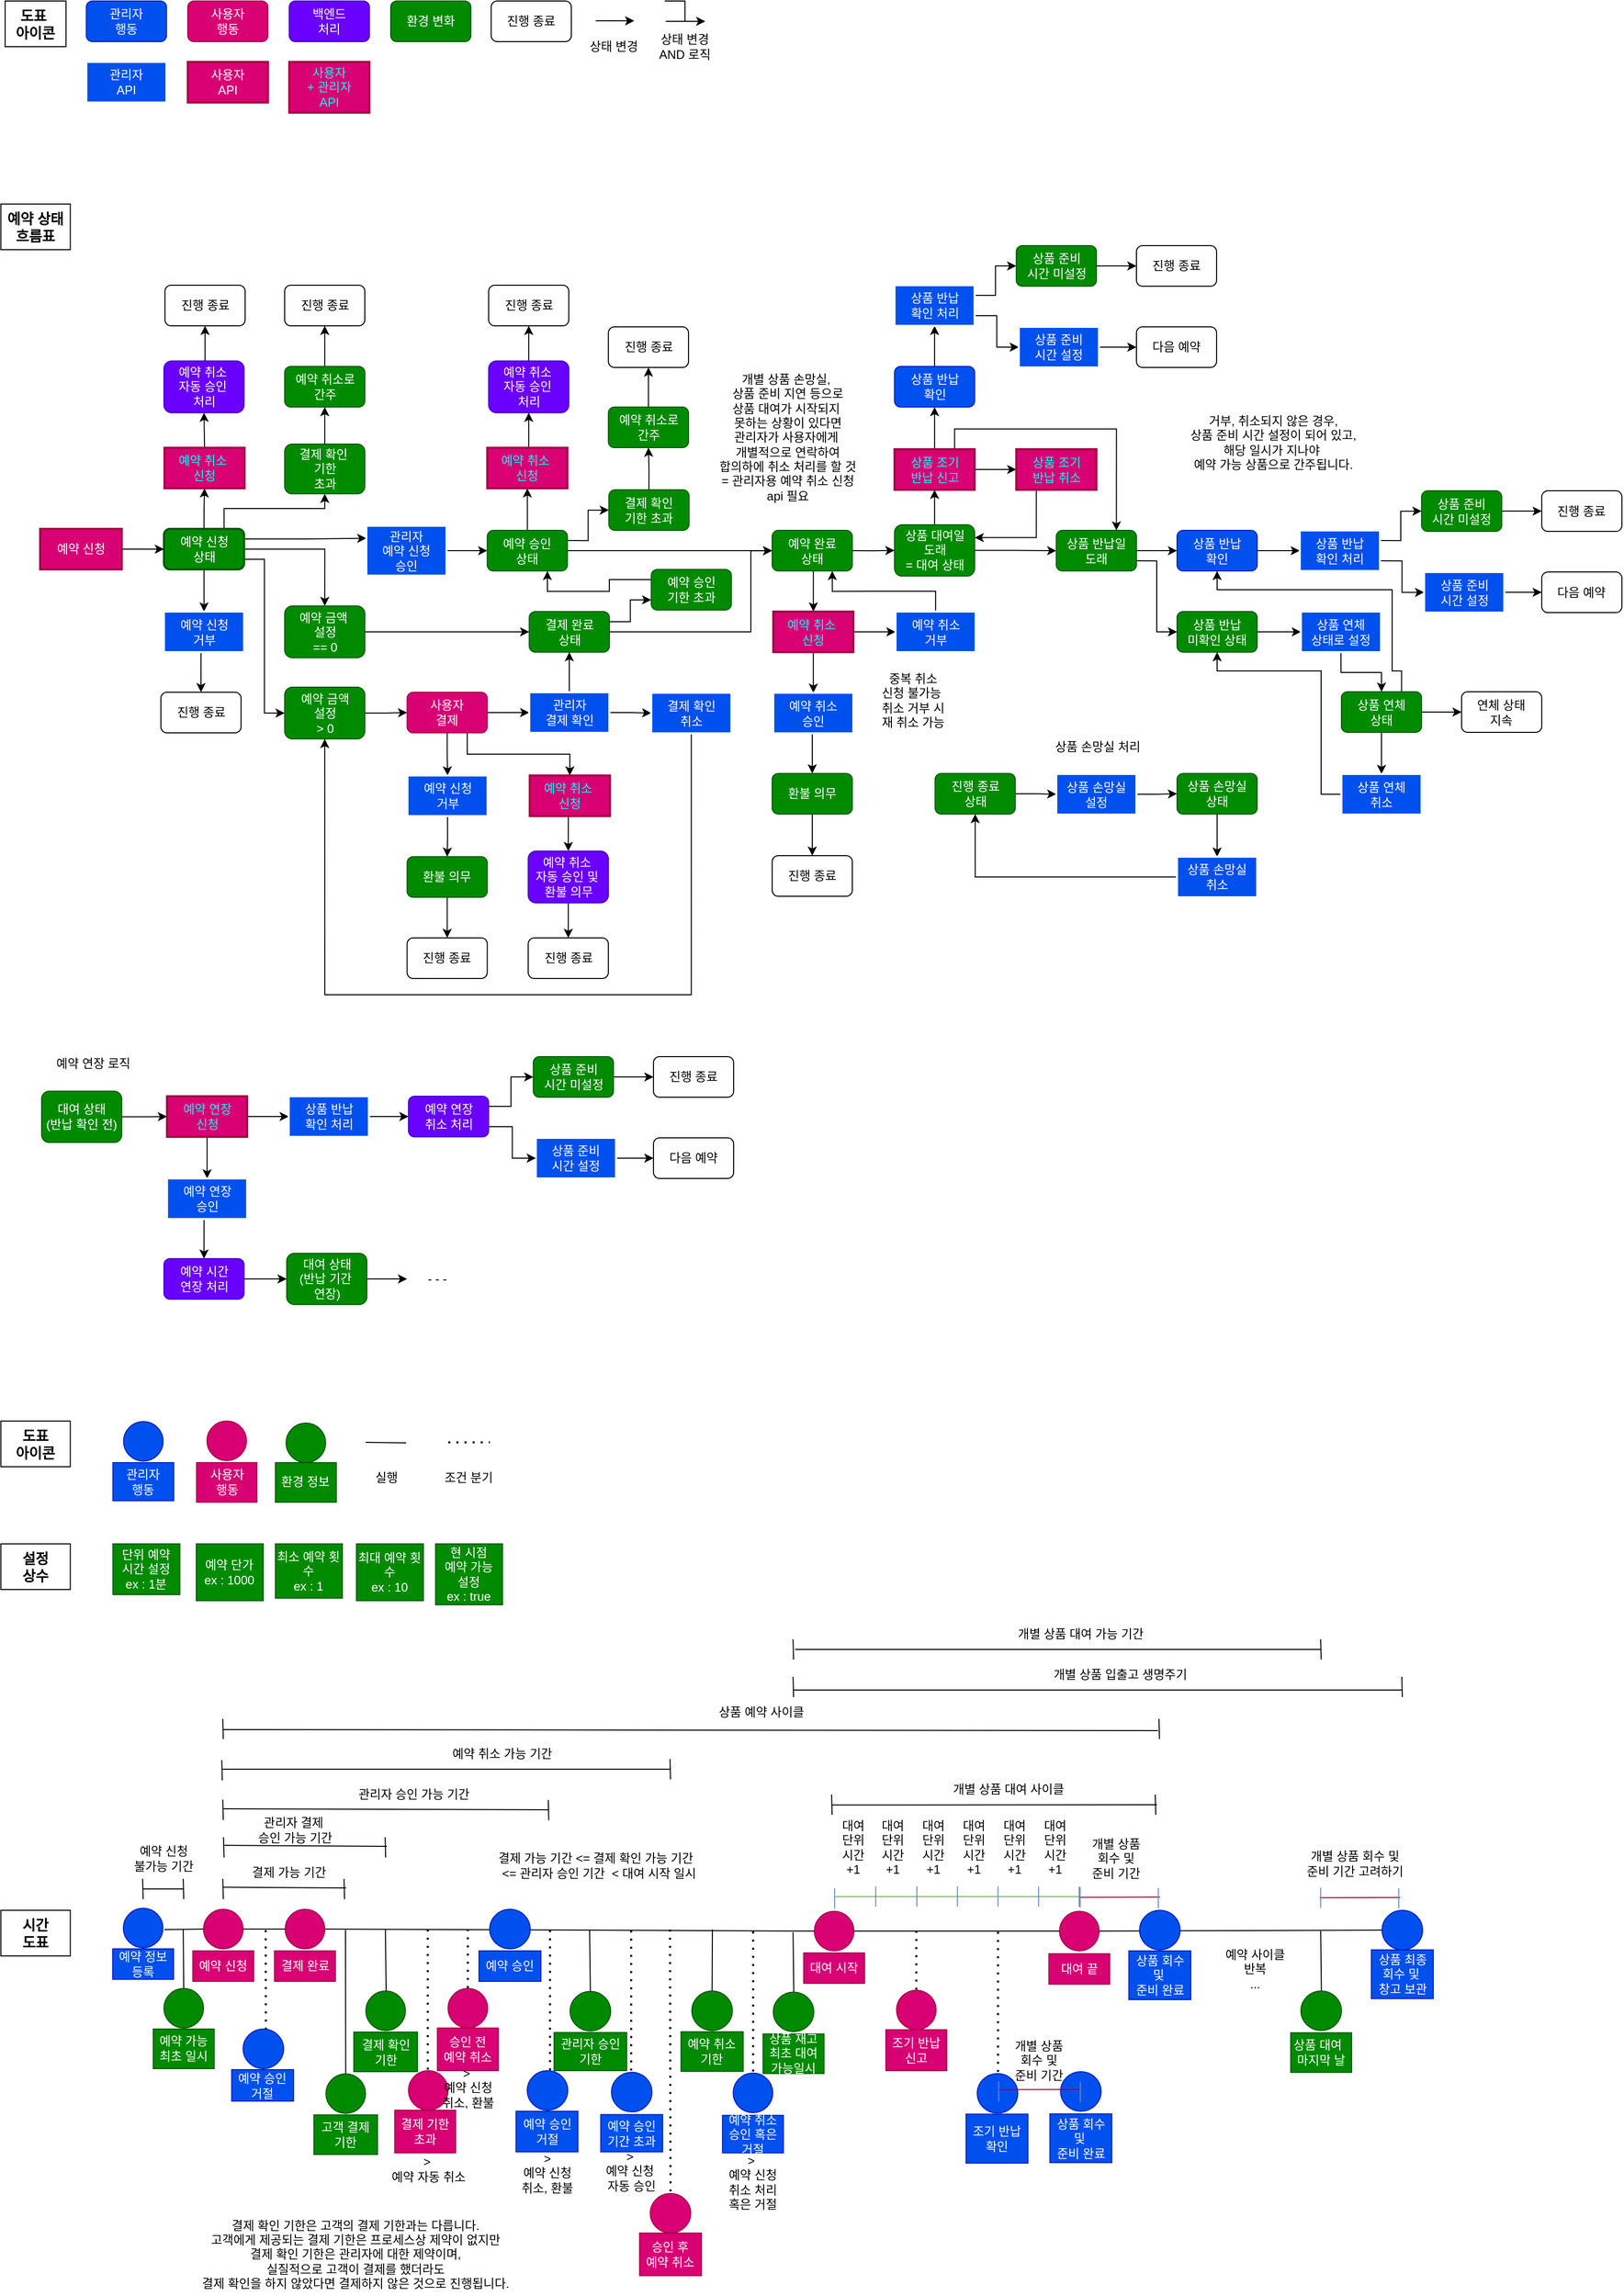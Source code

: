 <mxfile version="26.0.9">
  <diagram name="페이지-1" id="gPcE3TySeQDTiM629QRJ">
    <mxGraphModel dx="2261" dy="836" grid="1" gridSize="10" guides="1" tooltips="1" connect="1" arrows="1" fold="1" page="1" pageScale="1" pageWidth="827" pageHeight="1169" math="0" shadow="0">
      <root>
        <mxCell id="0" />
        <mxCell id="1" parent="0" />
        <mxCell id="xE-0E0xbso1i-USyUR9E-60" value="" style="endArrow=none;html=1;rounded=0;exitX=1;exitY=0.5;exitDx=0;exitDy=0;entryX=0;entryY=0.5;entryDx=0;entryDy=0;" parent="1" target="xE-0E0xbso1i-USyUR9E-59" edge="1">
          <mxGeometry width="50" height="50" relative="1" as="geometry">
            <mxPoint x="-639.93" y="1939.99" as="sourcePoint" />
            <mxPoint x="-240.93" y="1939.99" as="targetPoint" />
          </mxGeometry>
        </mxCell>
        <mxCell id="xE-0E0xbso1i-USyUR9E-59" value="" style="ellipse;whiteSpace=wrap;html=1;aspect=fixed;fillColor=#d80073;strokeColor=#A50040;fontColor=#ffffff;" parent="1" vertex="1">
          <mxGeometry x="-601.43" y="1919.99" width="38.99" height="38.99" as="geometry" />
        </mxCell>
        <mxCell id="xE-0E0xbso1i-USyUR9E-61" value="&lt;div&gt;예약 신청&lt;/div&gt;" style="text;html=1;align=center;verticalAlign=middle;whiteSpace=wrap;rounded=0;fillColor=#d80073;strokeColor=#A50040;fontColor=#ffffff;" parent="1" vertex="1">
          <mxGeometry x="-611.94" y="1960.98" width="60" height="30" as="geometry" />
        </mxCell>
        <mxCell id="xE-0E0xbso1i-USyUR9E-127" value="" style="endArrow=none;html=1;rounded=0;entryX=0;entryY=0.5;entryDx=0;entryDy=0;exitX=1;exitY=0.5;exitDx=0;exitDy=0;" parent="1" source="5PIh_hH5cSEIUdFjAiik-25" target="5PIh_hH5cSEIUdFjAiik-131" edge="1">
          <mxGeometry width="50" height="50" relative="1" as="geometry">
            <mxPoint x="-380.93" y="1937.99" as="sourcePoint" />
            <mxPoint x="119.07" y="1939.99" as="targetPoint" />
          </mxGeometry>
        </mxCell>
        <mxCell id="xE-0E0xbso1i-USyUR9E-169" value="" style="endArrow=none;html=1;rounded=0;entryX=0.5;entryY=0;entryDx=0;entryDy=0;" parent="1" edge="1">
          <mxGeometry width="50" height="50" relative="1" as="geometry">
            <mxPoint x="-422.18" y="1939.8" as="sourcePoint" />
            <mxPoint x="-421.435" y="2001.5" as="targetPoint" />
          </mxGeometry>
        </mxCell>
        <mxCell id="5PIh_hH5cSEIUdFjAiik-26" value="" style="endArrow=none;html=1;rounded=0;exitX=1;exitY=0.5;exitDx=0;exitDy=0;entryX=0;entryY=0.5;entryDx=0;entryDy=0;" parent="1" source="xE-0E0xbso1i-USyUR9E-59" target="5PIh_hH5cSEIUdFjAiik-25" edge="1">
          <mxGeometry width="50" height="50" relative="1" as="geometry">
            <mxPoint x="-442.44" y="1938.98" as="sourcePoint" />
            <mxPoint x="-129.44" y="1937.98" as="targetPoint" />
          </mxGeometry>
        </mxCell>
        <mxCell id="5PIh_hH5cSEIUdFjAiik-25" value="" style="ellipse;whiteSpace=wrap;html=1;aspect=fixed;fillColor=#d80073;strokeColor=#A50040;fontColor=#ffffff;" parent="1" vertex="1">
          <mxGeometry x="-520.93" y="1919.99" width="38.99" height="38.99" as="geometry" />
        </mxCell>
        <mxCell id="5PIh_hH5cSEIUdFjAiik-27" value="결제 완료" style="text;html=1;align=center;verticalAlign=middle;whiteSpace=wrap;rounded=0;fillColor=#d80073;strokeColor=#A50040;fontColor=#ffffff;" parent="1" vertex="1">
          <mxGeometry x="-531.44" y="1960.99" width="60" height="30" as="geometry" />
        </mxCell>
        <mxCell id="5PIh_hH5cSEIUdFjAiik-28" value="" style="endArrow=none;html=1;rounded=0;exitX=0.5;exitY=0;exitDx=0;exitDy=0;" parent="1" source="5PIh_hH5cSEIUdFjAiik-56" edge="1">
          <mxGeometry width="50" height="50" relative="1" as="geometry">
            <mxPoint x="-620.925" y="2000.01" as="sourcePoint" />
            <mxPoint x="-621.42" y="1940" as="targetPoint" />
          </mxGeometry>
        </mxCell>
        <mxCell id="5PIh_hH5cSEIUdFjAiik-31" value="" style="ellipse;whiteSpace=wrap;html=1;aspect=fixed;fillColor=#008a00;strokeColor=#005700;fontColor=#ffffff;" parent="1" vertex="1">
          <mxGeometry x="-441.44" y="2000.5" width="38.99" height="38.99" as="geometry" />
        </mxCell>
        <mxCell id="5PIh_hH5cSEIUdFjAiik-32" value="결제 확인&lt;div&gt;기한&lt;/div&gt;" style="text;html=1;align=center;verticalAlign=middle;whiteSpace=wrap;rounded=0;fillColor=#008a00;strokeColor=#005700;fontColor=#ffffff;" parent="1" vertex="1">
          <mxGeometry x="-453.29" y="2041" width="62.69" height="39" as="geometry" />
        </mxCell>
        <mxCell id="5PIh_hH5cSEIUdFjAiik-35" value="예약 정보&lt;div&gt;등록&lt;/div&gt;" style="text;html=1;align=center;verticalAlign=middle;whiteSpace=wrap;rounded=0;fillColor=#0050ef;strokeColor=#001DBC;fontColor=#ffffff;" parent="1" vertex="1">
          <mxGeometry x="-690.93" y="1958.98" width="60" height="30" as="geometry" />
        </mxCell>
        <mxCell id="5PIh_hH5cSEIUdFjAiik-36" value="" style="ellipse;whiteSpace=wrap;html=1;aspect=fixed;fillColor=#0050ef;strokeColor=#001DBC;fontColor=#ffffff;" parent="1" vertex="1">
          <mxGeometry x="-680.42" y="1918.99" width="38.99" height="38.99" as="geometry" />
        </mxCell>
        <mxCell id="5PIh_hH5cSEIUdFjAiik-45" value="" style="endArrow=none;html=1;rounded=0;" parent="1" edge="1">
          <mxGeometry width="50" height="50" relative="1" as="geometry">
            <mxPoint x="-660.93" y="1909.99" as="sourcePoint" />
            <mxPoint x="-661.43" y="1889.99" as="targetPoint" />
          </mxGeometry>
        </mxCell>
        <mxCell id="5PIh_hH5cSEIUdFjAiik-46" value="" style="endArrow=none;html=1;rounded=0;" parent="1" edge="1">
          <mxGeometry width="50" height="50" relative="1" as="geometry">
            <mxPoint x="-620.93" y="1909.99" as="sourcePoint" />
            <mxPoint x="-621.43" y="1889.99" as="targetPoint" />
          </mxGeometry>
        </mxCell>
        <mxCell id="5PIh_hH5cSEIUdFjAiik-47" value="" style="endArrow=none;html=1;rounded=0;" parent="1" edge="1">
          <mxGeometry width="50" height="50" relative="1" as="geometry">
            <mxPoint x="-660.93" y="1899.99" as="sourcePoint" />
            <mxPoint x="-620.93" y="1899.99" as="targetPoint" />
          </mxGeometry>
        </mxCell>
        <mxCell id="5PIh_hH5cSEIUdFjAiik-48" value="예약 신청&lt;div&gt;불가능 기간&lt;/div&gt;" style="text;html=1;align=center;verticalAlign=middle;whiteSpace=wrap;rounded=0;" parent="1" vertex="1">
          <mxGeometry x="-675.93" y="1854.68" width="70.5" height="30" as="geometry" />
        </mxCell>
        <mxCell id="5PIh_hH5cSEIUdFjAiik-56" value="" style="ellipse;whiteSpace=wrap;html=1;aspect=fixed;fillColor=#008a00;strokeColor=#005700;fontColor=#ffffff;" parent="1" vertex="1">
          <mxGeometry x="-640.42" y="1997.98" width="38.99" height="38.99" as="geometry" />
        </mxCell>
        <mxCell id="5PIh_hH5cSEIUdFjAiik-57" value="예약 가능&lt;div&gt;최초 일시&lt;/div&gt;" style="text;html=1;align=center;verticalAlign=middle;whiteSpace=wrap;rounded=0;fillColor=#008a00;strokeColor=#005700;fontColor=#ffffff;" parent="1" vertex="1">
          <mxGeometry x="-650.93" y="2037.98" width="60" height="39" as="geometry" />
        </mxCell>
        <mxCell id="5PIh_hH5cSEIUdFjAiik-58" value="" style="endArrow=none;html=1;rounded=0;" parent="1" edge="1">
          <mxGeometry width="50" height="50" relative="1" as="geometry">
            <mxPoint x="-581.94" y="1909.99" as="sourcePoint" />
            <mxPoint x="-582.44" y="1889.99" as="targetPoint" />
          </mxGeometry>
        </mxCell>
        <mxCell id="5PIh_hH5cSEIUdFjAiik-59" value="" style="endArrow=none;html=1;rounded=0;" parent="1" edge="1">
          <mxGeometry width="50" height="50" relative="1" as="geometry">
            <mxPoint x="-462.44" y="1909.99" as="sourcePoint" />
            <mxPoint x="-462.94" y="1889.99" as="targetPoint" />
          </mxGeometry>
        </mxCell>
        <mxCell id="5PIh_hH5cSEIUdFjAiik-60" value="" style="endArrow=none;html=1;rounded=0;" parent="1" edge="1">
          <mxGeometry width="50" height="50" relative="1" as="geometry">
            <mxPoint x="-582.44" y="1898.31" as="sourcePoint" />
            <mxPoint x="-460.93" y="1898.99" as="targetPoint" />
          </mxGeometry>
        </mxCell>
        <mxCell id="5PIh_hH5cSEIUdFjAiik-61" value="결제 가능 기간" style="text;html=1;align=center;verticalAlign=middle;whiteSpace=wrap;rounded=0;" parent="1" vertex="1">
          <mxGeometry x="-562.44" y="1868.68" width="90" height="30" as="geometry" />
        </mxCell>
        <mxCell id="5PIh_hH5cSEIUdFjAiik-62" value="" style="endArrow=none;dashed=1;html=1;dashPattern=1 3;strokeWidth=2;rounded=0;" parent="1" edge="1">
          <mxGeometry width="50" height="50" relative="1" as="geometry">
            <mxPoint x="-380.42" y="1940" as="sourcePoint" />
            <mxPoint x="-380.42" y="2080" as="targetPoint" />
          </mxGeometry>
        </mxCell>
        <mxCell id="5PIh_hH5cSEIUdFjAiik-63" value="" style="ellipse;whiteSpace=wrap;html=1;aspect=fixed;fillColor=#d80073;strokeColor=#A50040;fontColor=#ffffff;" parent="1" vertex="1">
          <mxGeometry x="-399.42" y="2079.01" width="38.99" height="38.99" as="geometry" />
        </mxCell>
        <mxCell id="5PIh_hH5cSEIUdFjAiik-64" value="결제 기한&lt;div&gt;초과&lt;/div&gt;" style="text;html=1;align=center;verticalAlign=middle;whiteSpace=wrap;rounded=0;fillColor=#d80073;strokeColor=#A50040;fontColor=#ffffff;" parent="1" vertex="1">
          <mxGeometry x="-412.93" y="2118" width="60" height="42" as="geometry" />
        </mxCell>
        <mxCell id="5PIh_hH5cSEIUdFjAiik-65" value="&amp;gt;&amp;nbsp;&lt;div&gt;예약 자동 취소&lt;/div&gt;" style="text;html=1;align=center;verticalAlign=middle;whiteSpace=wrap;rounded=0;" parent="1" vertex="1">
          <mxGeometry x="-420.43" y="2161.59" width="81" height="28.48" as="geometry" />
        </mxCell>
        <mxCell id="5PIh_hH5cSEIUdFjAiik-74" value="" style="endArrow=none;html=1;rounded=0;entryX=0.5;entryY=0;entryDx=0;entryDy=0;" parent="1" edge="1">
          <mxGeometry width="50" height="50" relative="1" as="geometry">
            <mxPoint x="-220.91" y="1940.22" as="sourcePoint" />
            <mxPoint x="-220.165" y="2001.92" as="targetPoint" />
          </mxGeometry>
        </mxCell>
        <mxCell id="5PIh_hH5cSEIUdFjAiik-75" value="" style="ellipse;whiteSpace=wrap;html=1;aspect=fixed;fillColor=#008a00;strokeColor=#005700;fontColor=#ffffff;" parent="1" vertex="1">
          <mxGeometry x="-240.17" y="2000.92" width="39.99" height="38.99" as="geometry" />
        </mxCell>
        <mxCell id="5PIh_hH5cSEIUdFjAiik-76" value="관리자 승인&lt;div&gt;기한&lt;/div&gt;" style="text;html=1;align=center;verticalAlign=middle;whiteSpace=wrap;rounded=0;fillColor=#008a00;strokeColor=#005700;fontColor=#ffffff;" parent="1" vertex="1">
          <mxGeometry x="-255.93" y="2041.42" width="71.51" height="37.57" as="geometry" />
        </mxCell>
        <mxCell id="5PIh_hH5cSEIUdFjAiik-78" value="예약 승인" style="text;html=1;align=center;verticalAlign=middle;whiteSpace=wrap;rounded=0;fillColor=#0050ef;strokeColor=#001DBC;fontColor=#ffffff;" parent="1" vertex="1">
          <mxGeometry x="-329.93" y="1960.98" width="61" height="30" as="geometry" />
        </mxCell>
        <mxCell id="5PIh_hH5cSEIUdFjAiik-79" value="" style="ellipse;whiteSpace=wrap;html=1;aspect=fixed;fillColor=#0050ef;strokeColor=#001DBC;fontColor=#ffffff;" parent="1" vertex="1">
          <mxGeometry x="-319.43" y="1919.99" width="39.99" height="38.99" as="geometry" />
        </mxCell>
        <mxCell id="5PIh_hH5cSEIUdFjAiik-80" value="" style="endArrow=none;html=1;rounded=0;" parent="1" edge="1">
          <mxGeometry width="50" height="50" relative="1" as="geometry">
            <mxPoint x="-581.68" y="1820.99" as="sourcePoint" />
            <mxPoint x="-260.93" y="1821.99" as="targetPoint" />
          </mxGeometry>
        </mxCell>
        <mxCell id="5PIh_hH5cSEIUdFjAiik-81" value="" style="endArrow=none;html=1;rounded=0;" parent="1" edge="1">
          <mxGeometry width="50" height="50" relative="1" as="geometry">
            <mxPoint x="-581.94" y="1831.99" as="sourcePoint" />
            <mxPoint x="-582.44" y="1811.99" as="targetPoint" />
          </mxGeometry>
        </mxCell>
        <mxCell id="5PIh_hH5cSEIUdFjAiik-82" value="" style="endArrow=none;html=1;rounded=0;" parent="1" edge="1">
          <mxGeometry width="50" height="50" relative="1" as="geometry">
            <mxPoint x="-261.17" y="1832.31" as="sourcePoint" />
            <mxPoint x="-261.67" y="1812.31" as="targetPoint" />
          </mxGeometry>
        </mxCell>
        <mxCell id="5PIh_hH5cSEIUdFjAiik-83" value="관리자 승인 가능 기간" style="text;html=1;align=center;verticalAlign=middle;whiteSpace=wrap;rounded=0;" parent="1" vertex="1">
          <mxGeometry x="-453.93" y="1791.99" width="119.51" height="30" as="geometry" />
        </mxCell>
        <mxCell id="5PIh_hH5cSEIUdFjAiik-84" value="" style="endArrow=none;dashed=1;html=1;dashPattern=1 3;strokeWidth=2;rounded=0;" parent="1" edge="1">
          <mxGeometry width="50" height="50" relative="1" as="geometry">
            <mxPoint x="-179.93" y="1940.87" as="sourcePoint" />
            <mxPoint x="-179.93" y="2080.87" as="targetPoint" />
          </mxGeometry>
        </mxCell>
        <mxCell id="5PIh_hH5cSEIUdFjAiik-85" value="예약 승인&lt;div&gt;기간 초과&lt;/div&gt;" style="text;html=1;align=center;verticalAlign=middle;whiteSpace=wrap;rounded=0;fillColor=#0050ef;strokeColor=#001DBC;fontColor=#ffffff;" parent="1" vertex="1">
          <mxGeometry x="-209.93" y="2122.28" width="61" height="36.71" as="geometry" />
        </mxCell>
        <mxCell id="5PIh_hH5cSEIUdFjAiik-86" value="" style="ellipse;whiteSpace=wrap;html=1;aspect=fixed;fillColor=#0050ef;strokeColor=#001DBC;fontColor=#ffffff;" parent="1" vertex="1">
          <mxGeometry x="-199.42" y="2080.59" width="39.99" height="38.99" as="geometry" />
        </mxCell>
        <mxCell id="5PIh_hH5cSEIUdFjAiik-87" value="&amp;gt;&amp;nbsp;&lt;div&gt;예약 신청&amp;nbsp;&lt;/div&gt;&lt;div&gt;자동&amp;nbsp;&lt;span style=&quot;background-color: initial;&quot;&gt;승인&lt;/span&gt;&lt;/div&gt;" style="text;html=1;align=center;verticalAlign=middle;whiteSpace=wrap;rounded=0;" parent="1" vertex="1">
          <mxGeometry x="-223.93" y="2158.99" width="89" height="39" as="geometry" />
        </mxCell>
        <mxCell id="5PIh_hH5cSEIUdFjAiik-88" value="" style="endArrow=none;dashed=1;html=1;dashPattern=1 3;strokeWidth=2;rounded=0;" parent="1" edge="1">
          <mxGeometry width="50" height="50" relative="1" as="geometry">
            <mxPoint x="-259.93" y="1940.68" as="sourcePoint" />
            <mxPoint x="-259.93" y="2080.68" as="targetPoint" />
          </mxGeometry>
        </mxCell>
        <mxCell id="5PIh_hH5cSEIUdFjAiik-89" value="" style="ellipse;whiteSpace=wrap;html=1;aspect=fixed;fillColor=#0050ef;strokeColor=#001DBC;fontColor=#ffffff;" parent="1" vertex="1">
          <mxGeometry x="-282.41" y="2078.99" width="39.99" height="38.99" as="geometry" />
        </mxCell>
        <mxCell id="5PIh_hH5cSEIUdFjAiik-90" value="예약 승인&lt;div&gt;거절&lt;/div&gt;" style="text;html=1;align=center;verticalAlign=middle;whiteSpace=wrap;rounded=0;fillColor=#0050ef;strokeColor=#001DBC;fontColor=#ffffff;" parent="1" vertex="1">
          <mxGeometry x="-293.42" y="2118.97" width="61" height="40.02" as="geometry" />
        </mxCell>
        <mxCell id="5PIh_hH5cSEIUdFjAiik-91" value="&amp;gt;&lt;div&gt;예약 신청&lt;/div&gt;&lt;div&gt;취소,&amp;nbsp;&lt;span style=&quot;background-color: initial;&quot;&gt;환불&lt;/span&gt;&lt;/div&gt;" style="text;html=1;align=center;verticalAlign=middle;whiteSpace=wrap;rounded=0;" parent="1" vertex="1">
          <mxGeometry x="-292.92" y="2160" width="61" height="39" as="geometry" />
        </mxCell>
        <mxCell id="5PIh_hH5cSEIUdFjAiik-95" value="" style="endArrow=none;html=1;rounded=0;entryX=0.5;entryY=0;entryDx=0;entryDy=0;" parent="1" target="5PIh_hH5cSEIUdFjAiik-96" edge="1">
          <mxGeometry width="50" height="50" relative="1" as="geometry">
            <mxPoint x="-99.93" y="1939.93" as="sourcePoint" />
            <mxPoint x="-99.185" y="2001.63" as="targetPoint" />
          </mxGeometry>
        </mxCell>
        <mxCell id="5PIh_hH5cSEIUdFjAiik-96" value="" style="ellipse;whiteSpace=wrap;html=1;aspect=fixed;fillColor=#008a00;strokeColor=#005700;fontColor=#ffffff;" parent="1" vertex="1">
          <mxGeometry x="-120.19" y="2000.5" width="39.99" height="38.99" as="geometry" />
        </mxCell>
        <mxCell id="5PIh_hH5cSEIUdFjAiik-97" value="예약&amp;nbsp;&lt;span style=&quot;background-color: initial;&quot;&gt;취소&lt;/span&gt;&lt;div&gt;기한&lt;/div&gt;" style="text;html=1;align=center;verticalAlign=middle;whiteSpace=wrap;rounded=0;fillColor=#008a00;strokeColor=#005700;fontColor=#ffffff;" parent="1" vertex="1">
          <mxGeometry x="-130.83" y="2040.7" width="61.26" height="39" as="geometry" />
        </mxCell>
        <mxCell id="5PIh_hH5cSEIUdFjAiik-98" value="" style="endArrow=none;dashed=1;html=1;dashPattern=1 3;strokeWidth=2;rounded=0;entryX=0.5;entryY=0;entryDx=0;entryDy=0;" parent="1" target="5PIh_hH5cSEIUdFjAiik-99" edge="1">
          <mxGeometry width="50" height="50" relative="1" as="geometry">
            <mxPoint x="-141.69" y="1939.99" as="sourcePoint" />
            <mxPoint x="-141.69" y="1978.99" as="targetPoint" />
          </mxGeometry>
        </mxCell>
        <mxCell id="5PIh_hH5cSEIUdFjAiik-99" value="" style="ellipse;whiteSpace=wrap;html=1;aspect=fixed;fillColor=#d80073;strokeColor=#A50040;fontColor=#ffffff;" parent="1" vertex="1">
          <mxGeometry x="-161.18" y="2200" width="39.99" height="38.99" as="geometry" />
        </mxCell>
        <mxCell id="5PIh_hH5cSEIUdFjAiik-100" value="&lt;div&gt;승인 후&lt;/div&gt;예약 취소" style="text;html=1;align=center;verticalAlign=middle;whiteSpace=wrap;rounded=0;fillColor=#d80073;strokeColor=#A50040;fontColor=#ffffff;" parent="1" vertex="1">
          <mxGeometry x="-171.69" y="2238.99" width="61" height="42" as="geometry" />
        </mxCell>
        <mxCell id="5PIh_hH5cSEIUdFjAiik-101" value="" style="endArrow=none;dashed=1;html=1;dashPattern=1 3;strokeWidth=2;rounded=0;" parent="1" edge="1">
          <mxGeometry width="50" height="50" relative="1" as="geometry">
            <mxPoint x="-340.93" y="1939.59" as="sourcePoint" />
            <mxPoint x="-340.93" y="1999.99" as="targetPoint" />
          </mxGeometry>
        </mxCell>
        <mxCell id="5PIh_hH5cSEIUdFjAiik-102" value="" style="ellipse;whiteSpace=wrap;html=1;aspect=fixed;fillColor=#d80073;strokeColor=#A50040;fontColor=#ffffff;" parent="1" vertex="1">
          <mxGeometry x="-360.42" y="1997.98" width="38.99" height="38.99" as="geometry" />
        </mxCell>
        <mxCell id="5PIh_hH5cSEIUdFjAiik-103" value="승인 전&lt;div&gt;예약 취소&lt;/div&gt;" style="text;html=1;align=center;verticalAlign=middle;whiteSpace=wrap;rounded=0;fillColor=#d80073;strokeColor=#A50040;fontColor=#ffffff;" parent="1" vertex="1">
          <mxGeometry x="-370.93" y="2036.97" width="60" height="42" as="geometry" />
        </mxCell>
        <mxCell id="5PIh_hH5cSEIUdFjAiik-104" value="&amp;gt;&amp;nbsp;&lt;div&gt;예약 신청&lt;/div&gt;&lt;div&gt;취소,&amp;nbsp;&lt;span style=&quot;background-color: initial;&quot;&gt;환불&lt;/span&gt;&lt;/div&gt;" style="text;html=1;align=center;verticalAlign=middle;whiteSpace=wrap;rounded=0;" parent="1" vertex="1">
          <mxGeometry x="-381.43" y="2076.98" width="81" height="39" as="geometry" />
        </mxCell>
        <mxCell id="5PIh_hH5cSEIUdFjAiik-111" value="" style="endArrow=none;dashed=1;html=1;dashPattern=1 3;strokeWidth=2;rounded=0;" parent="1" edge="1">
          <mxGeometry width="50" height="50" relative="1" as="geometry">
            <mxPoint x="-59.78" y="1941.82" as="sourcePoint" />
            <mxPoint x="-59.78" y="2081.82" as="targetPoint" />
          </mxGeometry>
        </mxCell>
        <mxCell id="5PIh_hH5cSEIUdFjAiik-112" value="예약 취소 승인 혹은 거절" style="text;html=1;align=center;verticalAlign=middle;whiteSpace=wrap;rounded=0;fillColor=#0050ef;strokeColor=#001DBC;fontColor=#ffffff;" parent="1" vertex="1">
          <mxGeometry x="-89.93" y="2123.05" width="60" height="36.94" as="geometry" />
        </mxCell>
        <mxCell id="5PIh_hH5cSEIUdFjAiik-113" value="" style="ellipse;whiteSpace=wrap;html=1;aspect=fixed;fillColor=#0050ef;strokeColor=#001DBC;fontColor=#ffffff;" parent="1" vertex="1">
          <mxGeometry x="-79.42" y="2081.36" width="38.99" height="38.99" as="geometry" />
        </mxCell>
        <mxCell id="5PIh_hH5cSEIUdFjAiik-114" value="&amp;gt;&amp;nbsp;&lt;div&gt;예약 신청&lt;/div&gt;&lt;div&gt;취소 처리 혹은 거절&lt;/div&gt;" style="text;html=1;align=center;verticalAlign=middle;whiteSpace=wrap;rounded=0;" parent="1" vertex="1">
          <mxGeometry x="-89.93" y="2169.5" width="60" height="39" as="geometry" />
        </mxCell>
        <mxCell id="5PIh_hH5cSEIUdFjAiik-119" value="" style="endArrow=none;html=1;rounded=0;" parent="1" edge="1">
          <mxGeometry width="50" height="50" relative="1" as="geometry">
            <mxPoint x="-582.68" y="1781.99" as="sourcePoint" />
            <mxPoint x="-140.93" y="1781.99" as="targetPoint" />
          </mxGeometry>
        </mxCell>
        <mxCell id="5PIh_hH5cSEIUdFjAiik-120" value="" style="endArrow=none;html=1;rounded=0;" parent="1" edge="1">
          <mxGeometry width="50" height="50" relative="1" as="geometry">
            <mxPoint x="-582.94" y="1792.99" as="sourcePoint" />
            <mxPoint x="-583.44" y="1772.99" as="targetPoint" />
          </mxGeometry>
        </mxCell>
        <mxCell id="5PIh_hH5cSEIUdFjAiik-121" value="" style="endArrow=none;html=1;rounded=0;" parent="1" edge="1">
          <mxGeometry width="50" height="50" relative="1" as="geometry">
            <mxPoint x="-141.2" y="1791.99" as="sourcePoint" />
            <mxPoint x="-141.7" y="1771.99" as="targetPoint" />
          </mxGeometry>
        </mxCell>
        <mxCell id="5PIh_hH5cSEIUdFjAiik-122" value="예약 취소 가능 기간" style="text;html=1;align=center;verticalAlign=middle;whiteSpace=wrap;rounded=0;" parent="1" vertex="1">
          <mxGeometry x="-362.43" y="1752.31" width="110.02" height="30" as="geometry" />
        </mxCell>
        <mxCell id="5PIh_hH5cSEIUdFjAiik-128" value="" style="endArrow=none;html=1;rounded=0;entryX=0.5;entryY=0;entryDx=0;entryDy=0;" parent="1" edge="1">
          <mxGeometry width="50" height="50" relative="1" as="geometry">
            <mxPoint x="-20.41" y="1942.64" as="sourcePoint" />
            <mxPoint x="-19.665" y="2004.34" as="targetPoint" />
          </mxGeometry>
        </mxCell>
        <mxCell id="5PIh_hH5cSEIUdFjAiik-129" value="" style="ellipse;whiteSpace=wrap;html=1;aspect=fixed;fillColor=#008a00;strokeColor=#005700;fontColor=#ffffff;" parent="1" vertex="1">
          <mxGeometry x="-39.91" y="2001.63" width="39.99" height="38.99" as="geometry" />
        </mxCell>
        <mxCell id="5PIh_hH5cSEIUdFjAiik-130" value="상품 재고 최초 대여 가능일시" style="text;html=1;align=center;verticalAlign=middle;whiteSpace=wrap;rounded=0;fillColor=#008a00;strokeColor=#005700;fontColor=#ffffff;" parent="1" vertex="1">
          <mxGeometry x="-49.93" y="2042.82" width="60.02" height="39" as="geometry" />
        </mxCell>
        <mxCell id="5PIh_hH5cSEIUdFjAiik-131" value="" style="ellipse;whiteSpace=wrap;html=1;aspect=fixed;fillColor=#d80073;strokeColor=#A50040;fontColor=#ffffff;" parent="1" vertex="1">
          <mxGeometry x="0.58" y="1921.99" width="38.99" height="38.99" as="geometry" />
        </mxCell>
        <mxCell id="5PIh_hH5cSEIUdFjAiik-132" value="대여 시작" style="text;html=1;align=center;verticalAlign=middle;whiteSpace=wrap;rounded=0;fillColor=#d80073;strokeColor=#A50040;fontColor=#ffffff;" parent="1" vertex="1">
          <mxGeometry x="-9.93" y="1962.99" width="60" height="30" as="geometry" />
        </mxCell>
        <mxCell id="5PIh_hH5cSEIUdFjAiik-133" value="" style="endArrow=none;html=1;rounded=0;fillColor=#d5e8d4;strokeColor=#82b366;" parent="1" edge="1">
          <mxGeometry width="50" height="50" relative="1" as="geometry">
            <mxPoint x="21.07" y="1907.49" as="sourcePoint" />
            <mxPoint x="61.07" y="1907.49" as="targetPoint" />
          </mxGeometry>
        </mxCell>
        <mxCell id="5PIh_hH5cSEIUdFjAiik-134" value="" style="endArrow=none;html=1;rounded=0;fillColor=#dae8fc;strokeColor=#6c8ebf;" parent="1" edge="1">
          <mxGeometry width="50" height="50" relative="1" as="geometry">
            <mxPoint x="61.07" y="1917.49" as="sourcePoint" />
            <mxPoint x="61.07" y="1897.49" as="targetPoint" />
          </mxGeometry>
        </mxCell>
        <mxCell id="5PIh_hH5cSEIUdFjAiik-136" value="" style="endArrow=none;html=1;rounded=0;fillColor=#d5e8d4;strokeColor=#82b366;" parent="1" edge="1">
          <mxGeometry width="50" height="50" relative="1" as="geometry">
            <mxPoint x="61.57" y="1907.49" as="sourcePoint" />
            <mxPoint x="101.57" y="1907.49" as="targetPoint" />
          </mxGeometry>
        </mxCell>
        <mxCell id="5PIh_hH5cSEIUdFjAiik-137" value="" style="endArrow=none;html=1;rounded=0;fillColor=#dae8fc;strokeColor=#6c8ebf;" parent="1" edge="1">
          <mxGeometry width="50" height="50" relative="1" as="geometry">
            <mxPoint x="101.57" y="1917.49" as="sourcePoint" />
            <mxPoint x="101.57" y="1897.49" as="targetPoint" />
          </mxGeometry>
        </mxCell>
        <mxCell id="5PIh_hH5cSEIUdFjAiik-139" value="" style="endArrow=none;html=1;rounded=0;fillColor=#dae8fc;strokeColor=#6c8ebf;" parent="1" edge="1">
          <mxGeometry width="50" height="50" relative="1" as="geometry">
            <mxPoint x="20.58" y="1919.3" as="sourcePoint" />
            <mxPoint x="20.58" y="1899.3" as="targetPoint" />
          </mxGeometry>
        </mxCell>
        <mxCell id="5PIh_hH5cSEIUdFjAiik-140" value="&lt;div&gt;대여&lt;/div&gt;단위&lt;div&gt;시간&lt;/div&gt;&lt;div&gt;+1&lt;/div&gt;" style="text;html=1;align=center;verticalAlign=middle;whiteSpace=wrap;rounded=0;" parent="1" vertex="1">
          <mxGeometry x="8.55" y="1830.0" width="60" height="57.99" as="geometry" />
        </mxCell>
        <mxCell id="5PIh_hH5cSEIUdFjAiik-142" value="" style="endArrow=none;html=1;rounded=0;fillColor=#d5e8d4;strokeColor=#82b366;" parent="1" edge="1">
          <mxGeometry width="50" height="50" relative="1" as="geometry">
            <mxPoint x="101.57" y="1907.49" as="sourcePoint" />
            <mxPoint x="141.57" y="1907.49" as="targetPoint" />
          </mxGeometry>
        </mxCell>
        <mxCell id="5PIh_hH5cSEIUdFjAiik-143" value="" style="endArrow=none;html=1;rounded=0;fillColor=#dae8fc;strokeColor=#6c8ebf;" parent="1" edge="1">
          <mxGeometry width="50" height="50" relative="1" as="geometry">
            <mxPoint x="141.57" y="1917.49" as="sourcePoint" />
            <mxPoint x="141.57" y="1897.49" as="targetPoint" />
          </mxGeometry>
        </mxCell>
        <mxCell id="5PIh_hH5cSEIUdFjAiik-145" value="&lt;div&gt;대여&lt;/div&gt;단위&lt;div&gt;시간&lt;/div&gt;&lt;div&gt;+1&lt;/div&gt;" style="text;html=1;align=center;verticalAlign=middle;whiteSpace=wrap;rounded=0;" parent="1" vertex="1">
          <mxGeometry x="48.07" y="1830.0" width="60" height="57.99" as="geometry" />
        </mxCell>
        <mxCell id="5PIh_hH5cSEIUdFjAiik-146" value="&lt;div&gt;대여&lt;/div&gt;단위&lt;div&gt;시간&lt;/div&gt;&lt;div&gt;+1&lt;/div&gt;" style="text;html=1;align=center;verticalAlign=middle;whiteSpace=wrap;rounded=0;" parent="1" vertex="1">
          <mxGeometry x="88.07" y="1830.0" width="60" height="57.99" as="geometry" />
        </mxCell>
        <mxCell id="5PIh_hH5cSEIUdFjAiik-147" value="" style="endArrow=none;html=1;rounded=0;fillColor=#d5e8d4;strokeColor=#82b366;" parent="1" edge="1">
          <mxGeometry width="50" height="50" relative="1" as="geometry">
            <mxPoint x="141.57" y="1907.49" as="sourcePoint" />
            <mxPoint x="181.57" y="1907.49" as="targetPoint" />
          </mxGeometry>
        </mxCell>
        <mxCell id="5PIh_hH5cSEIUdFjAiik-148" value="" style="endArrow=none;html=1;rounded=0;fillColor=#dae8fc;strokeColor=#6c8ebf;" parent="1" edge="1">
          <mxGeometry width="50" height="50" relative="1" as="geometry">
            <mxPoint x="181.57" y="1917.49" as="sourcePoint" />
            <mxPoint x="181.57" y="1897.49" as="targetPoint" />
          </mxGeometry>
        </mxCell>
        <mxCell id="5PIh_hH5cSEIUdFjAiik-149" value="&lt;div&gt;대여&lt;/div&gt;단위&lt;div&gt;시간&lt;/div&gt;&lt;div&gt;+1&lt;/div&gt;" style="text;html=1;align=center;verticalAlign=middle;whiteSpace=wrap;rounded=0;" parent="1" vertex="1">
          <mxGeometry x="128.07" y="1830.0" width="60" height="57.99" as="geometry" />
        </mxCell>
        <mxCell id="5PIh_hH5cSEIUdFjAiik-150" value="" style="endArrow=none;html=1;rounded=0;fillColor=#d5e8d4;strokeColor=#82b366;" parent="1" edge="1">
          <mxGeometry width="50" height="50" relative="1" as="geometry">
            <mxPoint x="181.57" y="1907.49" as="sourcePoint" />
            <mxPoint x="221.57" y="1907.49" as="targetPoint" />
          </mxGeometry>
        </mxCell>
        <mxCell id="5PIh_hH5cSEIUdFjAiik-151" value="" style="endArrow=none;html=1;rounded=0;fillColor=#dae8fc;strokeColor=#6c8ebf;" parent="1" edge="1">
          <mxGeometry width="50" height="50" relative="1" as="geometry">
            <mxPoint x="221.57" y="1917.49" as="sourcePoint" />
            <mxPoint x="221.57" y="1897.49" as="targetPoint" />
          </mxGeometry>
        </mxCell>
        <mxCell id="5PIh_hH5cSEIUdFjAiik-152" value="&lt;div&gt;대여&lt;/div&gt;단위&lt;div&gt;시간&lt;/div&gt;&lt;div&gt;+1&lt;/div&gt;" style="text;html=1;align=center;verticalAlign=middle;whiteSpace=wrap;rounded=0;" parent="1" vertex="1">
          <mxGeometry x="168.07" y="1830.0" width="60" height="57.99" as="geometry" />
        </mxCell>
        <mxCell id="5PIh_hH5cSEIUdFjAiik-154" value="" style="ellipse;whiteSpace=wrap;html=1;aspect=fixed;fillColor=#d80073;strokeColor=#A50040;fontColor=#ffffff;" parent="1" vertex="1">
          <mxGeometry x="242.21" y="1921.99" width="38.99" height="38.99" as="geometry" />
        </mxCell>
        <mxCell id="5PIh_hH5cSEIUdFjAiik-155" value="대여 끝" style="text;html=1;align=center;verticalAlign=middle;whiteSpace=wrap;rounded=0;fillColor=#d80073;strokeColor=#A50040;fontColor=#ffffff;" parent="1" vertex="1">
          <mxGeometry x="231.7" y="1963.81" width="60" height="30" as="geometry" />
        </mxCell>
        <mxCell id="5PIh_hH5cSEIUdFjAiik-158" value="" style="endArrow=none;html=1;rounded=0;fillColor=#d5e8d4;strokeColor=#82b366;" parent="1" edge="1">
          <mxGeometry width="50" height="50" relative="1" as="geometry">
            <mxPoint x="221.57" y="1907.49" as="sourcePoint" />
            <mxPoint x="261.57" y="1907.49" as="targetPoint" />
          </mxGeometry>
        </mxCell>
        <mxCell id="5PIh_hH5cSEIUdFjAiik-159" value="" style="endArrow=none;html=1;rounded=0;fillColor=#dae8fc;strokeColor=#6c8ebf;" parent="1" edge="1">
          <mxGeometry width="50" height="50" relative="1" as="geometry">
            <mxPoint x="261.57" y="1917.49" as="sourcePoint" />
            <mxPoint x="261.57" y="1897.49" as="targetPoint" />
          </mxGeometry>
        </mxCell>
        <mxCell id="5PIh_hH5cSEIUdFjAiik-160" value="&lt;div&gt;대여&lt;/div&gt;단위&lt;div&gt;시간&lt;/div&gt;&lt;div&gt;+1&lt;/div&gt;" style="text;html=1;align=center;verticalAlign=middle;whiteSpace=wrap;rounded=0;" parent="1" vertex="1">
          <mxGeometry x="208.07" y="1830.0" width="60" height="57.99" as="geometry" />
        </mxCell>
        <mxCell id="5PIh_hH5cSEIUdFjAiik-162" value="" style="endArrow=none;html=1;rounded=0;exitX=1;exitY=0.5;exitDx=0;exitDy=0;entryX=0;entryY=0.5;entryDx=0;entryDy=0;" parent="1" source="5PIh_hH5cSEIUdFjAiik-131" target="5PIh_hH5cSEIUdFjAiik-154" edge="1">
          <mxGeometry width="50" height="50" relative="1" as="geometry">
            <mxPoint x="241.07" y="1928.99" as="sourcePoint" />
            <mxPoint x="291.07" y="1878.99" as="targetPoint" />
          </mxGeometry>
        </mxCell>
        <mxCell id="5PIh_hH5cSEIUdFjAiik-167" value="" style="endArrow=none;html=1;rounded=0;entryX=1;entryY=0.5;entryDx=0;entryDy=0;exitX=0;exitY=0.5;exitDx=0;exitDy=0;" parent="1" source="5PIh_hH5cSEIUdFjAiik-182" target="5PIh_hH5cSEIUdFjAiik-154" edge="1">
          <mxGeometry width="50" height="50" relative="1" as="geometry">
            <mxPoint x="761.07" y="1940.99" as="sourcePoint" />
            <mxPoint x="271.07" y="1998.99" as="targetPoint" />
          </mxGeometry>
        </mxCell>
        <mxCell id="5PIh_hH5cSEIUdFjAiik-168" value="상품 회수 및&amp;nbsp;&lt;div&gt;준비 완료&lt;/div&gt;" style="text;html=1;align=center;verticalAlign=middle;whiteSpace=wrap;rounded=0;fillColor=#0050ef;strokeColor=#001DBC;fontColor=#ffffff;" parent="1" vertex="1">
          <mxGeometry x="310.55" y="1960.99" width="61" height="48" as="geometry" />
        </mxCell>
        <mxCell id="5PIh_hH5cSEIUdFjAiik-169" value="" style="ellipse;whiteSpace=wrap;html=1;aspect=fixed;fillColor=#0050ef;strokeColor=#001DBC;fontColor=#ffffff;" parent="1" vertex="1">
          <mxGeometry x="321.06" y="1921" width="39.99" height="38.99" as="geometry" />
        </mxCell>
        <mxCell id="5PIh_hH5cSEIUdFjAiik-170" value="" style="endArrow=none;html=1;rounded=0;fillColor=#d80073;strokeColor=#A50040;" parent="1" edge="1">
          <mxGeometry width="50" height="50" relative="1" as="geometry">
            <mxPoint x="261.55" y="1908.31" as="sourcePoint" />
            <mxPoint x="341.07" y="1907.99" as="targetPoint" />
          </mxGeometry>
        </mxCell>
        <mxCell id="5PIh_hH5cSEIUdFjAiik-171" value="" style="endArrow=none;html=1;rounded=0;fillColor=#dae8fc;strokeColor=#6c8ebf;" parent="1" edge="1">
          <mxGeometry width="50" height="50" relative="1" as="geometry">
            <mxPoint x="339.55" y="1918.99" as="sourcePoint" />
            <mxPoint x="339.55" y="1898.99" as="targetPoint" />
          </mxGeometry>
        </mxCell>
        <mxCell id="5PIh_hH5cSEIUdFjAiik-172" value="" style="endArrow=none;html=1;rounded=0;fillColor=#dae8fc;strokeColor=#6c8ebf;" parent="1" edge="1">
          <mxGeometry width="50" height="50" relative="1" as="geometry">
            <mxPoint x="262.55" y="1918.31" as="sourcePoint" />
            <mxPoint x="262.55" y="1898.31" as="targetPoint" />
          </mxGeometry>
        </mxCell>
        <mxCell id="5PIh_hH5cSEIUdFjAiik-173" value="&lt;div&gt;개별&amp;nbsp;&lt;span style=&quot;background-color: initial;&quot;&gt;상품&lt;/span&gt;&lt;/div&gt;&lt;div&gt;회수&amp;nbsp;&lt;span style=&quot;background-color: initial;&quot;&gt;및&lt;/span&gt;&lt;/div&gt;&lt;div&gt;준비&amp;nbsp;&lt;span style=&quot;background-color: initial;&quot;&gt;기간&lt;/span&gt;&lt;/div&gt;" style="text;html=1;align=center;verticalAlign=middle;whiteSpace=wrap;rounded=0;" parent="1" vertex="1">
          <mxGeometry x="267.55" y="1840.69" width="60" height="57.99" as="geometry" />
        </mxCell>
        <mxCell id="5PIh_hH5cSEIUdFjAiik-175" value="" style="endArrow=none;html=1;rounded=0;fillColor=#d80073;strokeColor=#A50040;" parent="1" edge="1">
          <mxGeometry width="50" height="50" relative="1" as="geometry">
            <mxPoint x="498.55" y="1908.68" as="sourcePoint" />
            <mxPoint x="578.07" y="1908.36" as="targetPoint" />
          </mxGeometry>
        </mxCell>
        <mxCell id="5PIh_hH5cSEIUdFjAiik-176" value="" style="endArrow=none;html=1;rounded=0;fillColor=#dae8fc;strokeColor=#6c8ebf;" parent="1" edge="1">
          <mxGeometry width="50" height="50" relative="1" as="geometry">
            <mxPoint x="576.55" y="1919.36" as="sourcePoint" />
            <mxPoint x="576.55" y="1899.36" as="targetPoint" />
          </mxGeometry>
        </mxCell>
        <mxCell id="5PIh_hH5cSEIUdFjAiik-177" value="" style="endArrow=none;html=1;rounded=0;fillColor=#dae8fc;strokeColor=#6c8ebf;" parent="1" edge="1">
          <mxGeometry width="50" height="50" relative="1" as="geometry">
            <mxPoint x="499.55" y="1918.68" as="sourcePoint" />
            <mxPoint x="499.55" y="1898.68" as="targetPoint" />
          </mxGeometry>
        </mxCell>
        <mxCell id="5PIh_hH5cSEIUdFjAiik-178" value="예약 사이클 반복&lt;div&gt;...&lt;/div&gt;" style="text;html=1;align=center;verticalAlign=middle;whiteSpace=wrap;rounded=0;" parent="1" vertex="1">
          <mxGeometry x="400.07" y="1963.81" width="70" height="30" as="geometry" />
        </mxCell>
        <mxCell id="5PIh_hH5cSEIUdFjAiik-179" value="&lt;div&gt;개별&amp;nbsp;&lt;span style=&quot;background-color: initial;&quot;&gt;상품&amp;nbsp;&lt;/span&gt;&lt;span style=&quot;background-color: initial;&quot;&gt;회수&amp;nbsp;&lt;/span&gt;&lt;span style=&quot;background-color: initial;&quot;&gt;및&lt;/span&gt;&lt;/div&gt;&lt;div&gt;준비&amp;nbsp;&lt;span style=&quot;background-color: initial;&quot;&gt;기간&amp;nbsp;&lt;/span&gt;&lt;span style=&quot;background-color: initial;&quot;&gt;고려하기&lt;/span&gt;&lt;/div&gt;" style="text;html=1;align=center;verticalAlign=middle;whiteSpace=wrap;rounded=0;" parent="1" vertex="1">
          <mxGeometry x="477.07" y="1856.99" width="113" height="36.99" as="geometry" />
        </mxCell>
        <mxCell id="5PIh_hH5cSEIUdFjAiik-181" value="상품 최종 회수 및&amp;nbsp;&lt;div&gt;창고 보관&lt;/div&gt;" style="text;html=1;align=center;verticalAlign=middle;whiteSpace=wrap;rounded=0;fillColor=#0050ef;strokeColor=#001DBC;fontColor=#ffffff;" parent="1" vertex="1">
          <mxGeometry x="549.54" y="1959.98" width="61" height="48" as="geometry" />
        </mxCell>
        <mxCell id="5PIh_hH5cSEIUdFjAiik-182" value="" style="ellipse;whiteSpace=wrap;html=1;aspect=fixed;fillColor=#0050ef;strokeColor=#001DBC;fontColor=#ffffff;" parent="1" vertex="1">
          <mxGeometry x="560.04" y="1921" width="39.99" height="38.99" as="geometry" />
        </mxCell>
        <mxCell id="5PIh_hH5cSEIUdFjAiik-183" value="" style="endArrow=none;html=1;rounded=0;entryX=0.5;entryY=0;entryDx=0;entryDy=0;" parent="1" edge="1">
          <mxGeometry width="50" height="50" relative="1" as="geometry">
            <mxPoint x="499.57" y="1941.5" as="sourcePoint" />
            <mxPoint x="500.315" y="2003.2" as="targetPoint" />
          </mxGeometry>
        </mxCell>
        <mxCell id="5PIh_hH5cSEIUdFjAiik-184" value="" style="ellipse;whiteSpace=wrap;html=1;aspect=fixed;fillColor=#008a00;strokeColor=#005700;fontColor=#ffffff;" parent="1" vertex="1">
          <mxGeometry x="480.07" y="2000.49" width="39.99" height="38.99" as="geometry" />
        </mxCell>
        <mxCell id="5PIh_hH5cSEIUdFjAiik-185" value="상품 대여&amp;nbsp;&amp;nbsp;&lt;div&gt;&lt;span style=&quot;background-color: initial;&quot;&gt;마지막 날&lt;/span&gt;&lt;/div&gt;" style="text;html=1;align=center;verticalAlign=middle;whiteSpace=wrap;rounded=0;fillColor=#008a00;strokeColor=#005700;fontColor=#ffffff;" parent="1" vertex="1">
          <mxGeometry x="470.05" y="2041.68" width="60.02" height="39" as="geometry" />
        </mxCell>
        <mxCell id="5PIh_hH5cSEIUdFjAiik-186" value="" style="endArrow=none;dashed=1;html=1;dashPattern=1 3;strokeWidth=2;rounded=0;" parent="1" edge="1">
          <mxGeometry width="50" height="50" relative="1" as="geometry">
            <mxPoint x="101.06" y="1941.31" as="sourcePoint" />
            <mxPoint x="101.06" y="2001.71" as="targetPoint" />
          </mxGeometry>
        </mxCell>
        <mxCell id="5PIh_hH5cSEIUdFjAiik-187" value="" style="ellipse;whiteSpace=wrap;html=1;aspect=fixed;fillColor=#d80073;strokeColor=#A50040;fontColor=#ffffff;" parent="1" vertex="1">
          <mxGeometry x="81.57" y="1999.7" width="38.99" height="38.99" as="geometry" />
        </mxCell>
        <mxCell id="5PIh_hH5cSEIUdFjAiik-188" value="조기 반납&lt;div&gt;신고&lt;/div&gt;" style="text;html=1;align=center;verticalAlign=middle;whiteSpace=wrap;rounded=0;fillColor=#d80073;strokeColor=#A50040;fontColor=#ffffff;" parent="1" vertex="1">
          <mxGeometry x="71.06" y="2038.69" width="60" height="40.3" as="geometry" />
        </mxCell>
        <mxCell id="5PIh_hH5cSEIUdFjAiik-190" value="" style="endArrow=none;dashed=1;html=1;dashPattern=1 3;strokeWidth=2;rounded=0;" parent="1" edge="1">
          <mxGeometry width="50" height="50" relative="1" as="geometry">
            <mxPoint x="181.58" y="1942.31" as="sourcePoint" />
            <mxPoint x="181.58" y="2082.31" as="targetPoint" />
          </mxGeometry>
        </mxCell>
        <mxCell id="5PIh_hH5cSEIUdFjAiik-191" value="" style="ellipse;whiteSpace=wrap;html=1;aspect=fixed;fillColor=#0050ef;strokeColor=#001DBC;fontColor=#ffffff;" parent="1" vertex="1">
          <mxGeometry x="161.08" y="2081.82" width="39.99" height="38.99" as="geometry" />
        </mxCell>
        <mxCell id="5PIh_hH5cSEIUdFjAiik-192" value="조기 반납&lt;div&gt;확인&lt;/div&gt;" style="text;html=1;align=center;verticalAlign=middle;whiteSpace=wrap;rounded=0;fillColor=#0050ef;strokeColor=#001DBC;fontColor=#ffffff;" parent="1" vertex="1">
          <mxGeometry x="150.07" y="2121.8" width="61" height="48.31" as="geometry" />
        </mxCell>
        <mxCell id="5PIh_hH5cSEIUdFjAiik-197" value="" style="endArrow=none;html=1;rounded=0;fillColor=#dae8fc;strokeColor=#6c8ebf;" parent="1" edge="1">
          <mxGeometry width="50" height="50" relative="1" as="geometry">
            <mxPoint x="182.27" y="2109.5" as="sourcePoint" />
            <mxPoint x="182.27" y="2089.5" as="targetPoint" />
          </mxGeometry>
        </mxCell>
        <mxCell id="5PIh_hH5cSEIUdFjAiik-198" value="&lt;div&gt;개별&amp;nbsp;&lt;span style=&quot;background-color: initial;&quot;&gt;상품&lt;/span&gt;&lt;/div&gt;&lt;div&gt;회수&amp;nbsp;&lt;span style=&quot;background-color: initial;&quot;&gt;및&lt;/span&gt;&lt;/div&gt;&lt;div&gt;준비&amp;nbsp;&lt;span style=&quot;background-color: initial;&quot;&gt;기간&lt;/span&gt;&lt;/div&gt;" style="text;html=1;align=center;verticalAlign=middle;whiteSpace=wrap;rounded=0;" parent="1" vertex="1">
          <mxGeometry x="191.55" y="2040.49" width="60" height="57.99" as="geometry" />
        </mxCell>
        <mxCell id="5PIh_hH5cSEIUdFjAiik-200" value="상품 회수 및&amp;nbsp;&lt;div&gt;준비 완료&lt;/div&gt;" style="text;html=1;align=center;verticalAlign=middle;whiteSpace=wrap;rounded=0;fillColor=#0050ef;strokeColor=#001DBC;fontColor=#ffffff;" parent="1" vertex="1">
          <mxGeometry x="232.72" y="2121.59" width="61" height="48" as="geometry" />
        </mxCell>
        <mxCell id="5PIh_hH5cSEIUdFjAiik-201" value="" style="ellipse;whiteSpace=wrap;html=1;aspect=fixed;fillColor=#0050ef;strokeColor=#001DBC;fontColor=#ffffff;" parent="1" vertex="1">
          <mxGeometry x="243.22" y="2080" width="39.99" height="38.99" as="geometry" />
        </mxCell>
        <mxCell id="5PIh_hH5cSEIUdFjAiik-202" value="" style="endArrow=none;html=1;rounded=0;fillColor=#d80073;strokeColor=#A50040;" parent="1" edge="1">
          <mxGeometry width="50" height="50" relative="1" as="geometry">
            <mxPoint x="182.27" y="2097.8" as="sourcePoint" />
            <mxPoint x="261.79" y="2097.48" as="targetPoint" />
          </mxGeometry>
        </mxCell>
        <mxCell id="5PIh_hH5cSEIUdFjAiik-203" value="" style="endArrow=none;html=1;rounded=0;fillColor=#dae8fc;strokeColor=#6c8ebf;" parent="1" edge="1">
          <mxGeometry width="50" height="50" relative="1" as="geometry">
            <mxPoint x="262.72" y="2110.08" as="sourcePoint" />
            <mxPoint x="262.72" y="2090.08" as="targetPoint" />
          </mxGeometry>
        </mxCell>
        <mxCell id="5PIh_hH5cSEIUdFjAiik-206" value="" style="endArrow=none;html=1;rounded=0;" parent="1" edge="1">
          <mxGeometry width="50" height="50" relative="1" as="geometry">
            <mxPoint x="18.07" y="1817.31" as="sourcePoint" />
            <mxPoint x="338.07" y="1816.99" as="targetPoint" />
          </mxGeometry>
        </mxCell>
        <mxCell id="5PIh_hH5cSEIUdFjAiik-207" value="" style="endArrow=none;html=1;rounded=0;" parent="1" edge="1">
          <mxGeometry width="50" height="50" relative="1" as="geometry">
            <mxPoint x="18.08" y="1826.99" as="sourcePoint" />
            <mxPoint x="17.58" y="1806.99" as="targetPoint" />
          </mxGeometry>
        </mxCell>
        <mxCell id="5PIh_hH5cSEIUdFjAiik-209" value="" style="endArrow=none;html=1;rounded=0;" parent="1" edge="1">
          <mxGeometry width="50" height="50" relative="1" as="geometry">
            <mxPoint x="337.05" y="1826.99" as="sourcePoint" />
            <mxPoint x="336.55" y="1806.99" as="targetPoint" />
          </mxGeometry>
        </mxCell>
        <mxCell id="5PIh_hH5cSEIUdFjAiik-210" value="개별 상품 대여 사이클" style="text;html=1;align=center;verticalAlign=middle;whiteSpace=wrap;rounded=0;" parent="1" vertex="1">
          <mxGeometry x="128.06" y="1787.31" width="127.71" height="30" as="geometry" />
        </mxCell>
        <mxCell id="5PIh_hH5cSEIUdFjAiik-211" value="" style="endArrow=none;html=1;rounded=0;" parent="1" edge="1">
          <mxGeometry width="50" height="50" relative="1" as="geometry">
            <mxPoint x="-581.94" y="1752.31" as="sourcePoint" />
            <mxPoint x="-582.44" y="1732.31" as="targetPoint" />
          </mxGeometry>
        </mxCell>
        <mxCell id="5PIh_hH5cSEIUdFjAiik-212" value="" style="endArrow=none;html=1;rounded=0;" parent="1" edge="1">
          <mxGeometry width="50" height="50" relative="1" as="geometry">
            <mxPoint x="-581.93" y="1742.99" as="sourcePoint" />
            <mxPoint x="339.25" y="1743.99" as="targetPoint" />
          </mxGeometry>
        </mxCell>
        <mxCell id="5PIh_hH5cSEIUdFjAiik-213" value="" style="endArrow=none;html=1;rounded=0;" parent="1" edge="1">
          <mxGeometry width="50" height="50" relative="1" as="geometry">
            <mxPoint x="340.68" y="1752.31" as="sourcePoint" />
            <mxPoint x="340.18" y="1732.31" as="targetPoint" />
          </mxGeometry>
        </mxCell>
        <mxCell id="5PIh_hH5cSEIUdFjAiik-214" value="상품 예약 사이클" style="text;html=1;align=center;verticalAlign=middle;whiteSpace=wrap;rounded=0;" parent="1" vertex="1">
          <mxGeometry x="-100.78" y="1710.99" width="98.85" height="30" as="geometry" />
        </mxCell>
        <mxCell id="5PIh_hH5cSEIUdFjAiik-216" value="" style="endArrow=none;html=1;rounded=0;" parent="1" edge="1">
          <mxGeometry width="50" height="50" relative="1" as="geometry">
            <mxPoint x="-19.93" y="1703.99" as="sourcePoint" />
            <mxPoint x="580.07" y="1703.99" as="targetPoint" />
          </mxGeometry>
        </mxCell>
        <mxCell id="5PIh_hH5cSEIUdFjAiik-217" value="" style="endArrow=none;html=1;rounded=0;" parent="1" edge="1">
          <mxGeometry width="50" height="50" relative="1" as="geometry">
            <mxPoint x="580.03" y="1710.99" as="sourcePoint" />
            <mxPoint x="579.53" y="1690.99" as="targetPoint" />
          </mxGeometry>
        </mxCell>
        <mxCell id="5PIh_hH5cSEIUdFjAiik-218" value="" style="endArrow=none;html=1;rounded=0;" parent="1" edge="1">
          <mxGeometry width="50" height="50" relative="1" as="geometry">
            <mxPoint x="-19.91" y="1710.99" as="sourcePoint" />
            <mxPoint x="-20.41" y="1690.99" as="targetPoint" />
          </mxGeometry>
        </mxCell>
        <mxCell id="5PIh_hH5cSEIUdFjAiik-219" value="&amp;nbsp;개별 상품 입출고 생명주기" style="text;html=1;align=center;verticalAlign=middle;whiteSpace=wrap;rounded=0;" parent="1" vertex="1">
          <mxGeometry x="221.12" y="1673.99" width="158.86" height="30" as="geometry" />
        </mxCell>
        <mxCell id="CRkLpjZog5i0egp7tEst-16" value="" style="endArrow=none;dashed=1;html=1;dashPattern=1 3;strokeWidth=2;rounded=0;" parent="1" edge="1">
          <mxGeometry width="50" height="50" relative="1" as="geometry">
            <mxPoint x="-540.19" y="1940.68" as="sourcePoint" />
            <mxPoint x="-539.93" y="2038.99" as="targetPoint" />
          </mxGeometry>
        </mxCell>
        <mxCell id="CRkLpjZog5i0egp7tEst-17" value="" style="ellipse;whiteSpace=wrap;html=1;aspect=fixed;fillColor=#0050ef;strokeColor=#001DBC;fontColor=#ffffff;" parent="1" vertex="1">
          <mxGeometry x="-562.44" y="2037.99" width="39.99" height="38.99" as="geometry" />
        </mxCell>
        <mxCell id="CRkLpjZog5i0egp7tEst-18" value="예약 승인&lt;div&gt;거절&lt;/div&gt;" style="text;html=1;align=center;verticalAlign=middle;whiteSpace=wrap;rounded=0;fillColor=#0050ef;strokeColor=#001DBC;fontColor=#ffffff;" parent="1" vertex="1">
          <mxGeometry x="-573.68" y="2078.01" width="61" height="30.98" as="geometry" />
        </mxCell>
        <mxCell id="CRkLpjZog5i0egp7tEst-21" value="중복 취소&lt;div&gt;신청 불가능&amp;nbsp;&lt;div&gt;취소 거부 시&lt;/div&gt;&lt;div&gt;재 취소 가능&lt;/div&gt;&lt;/div&gt;" style="text;html=1;align=center;verticalAlign=middle;whiteSpace=wrap;rounded=0;" parent="1" vertex="1">
          <mxGeometry x="58.0" y="696" width="79.69" height="66.5" as="geometry" />
        </mxCell>
        <mxCell id="CRkLpjZog5i0egp7tEst-29" style="edgeStyle=orthogonalEdgeStyle;rounded=0;orthogonalLoop=1;jettySize=auto;html=1;exitX=0.5;exitY=0;exitDx=0;exitDy=0;" parent="1" source="CRkLpjZog5i0egp7tEst-24" target="CRkLpjZog5i0egp7tEst-27" edge="1">
          <mxGeometry relative="1" as="geometry" />
        </mxCell>
        <mxCell id="CRkLpjZog5i0egp7tEst-33" style="edgeStyle=orthogonalEdgeStyle;rounded=0;orthogonalLoop=1;jettySize=auto;html=1;exitX=0.5;exitY=1;exitDx=0;exitDy=0;entryX=0.5;entryY=0;entryDx=0;entryDy=0;" parent="1" source="CRkLpjZog5i0egp7tEst-24" target="CRkLpjZog5i0egp7tEst-32" edge="1">
          <mxGeometry relative="1" as="geometry" />
        </mxCell>
        <mxCell id="GUmiHQQ4oi1xmi6ikBiI-58" style="edgeStyle=orthogonalEdgeStyle;rounded=0;orthogonalLoop=1;jettySize=auto;html=1;exitX=0.75;exitY=0;exitDx=0;exitDy=0;entryX=0.5;entryY=1;entryDx=0;entryDy=0;" parent="1" source="CRkLpjZog5i0egp7tEst-24" target="CRkLpjZog5i0egp7tEst-105" edge="1">
          <mxGeometry relative="1" as="geometry">
            <Array as="points">
              <mxPoint x="-581" y="540" />
              <mxPoint x="-482" y="540" />
            </Array>
          </mxGeometry>
        </mxCell>
        <mxCell id="GUmiHQQ4oi1xmi6ikBiI-61" style="edgeStyle=orthogonalEdgeStyle;rounded=0;orthogonalLoop=1;jettySize=auto;html=1;exitX=1;exitY=0.5;exitDx=0;exitDy=0;entryX=0.5;entryY=0;entryDx=0;entryDy=0;" parent="1" source="CRkLpjZog5i0egp7tEst-24" target="31khmD0atOqjY-AyHD-7-88" edge="1">
          <mxGeometry relative="1" as="geometry" />
        </mxCell>
        <mxCell id="GUmiHQQ4oi1xmi6ikBiI-63" style="edgeStyle=orthogonalEdgeStyle;rounded=0;orthogonalLoop=1;jettySize=auto;html=1;exitX=1;exitY=0.75;exitDx=0;exitDy=0;entryX=0;entryY=0.5;entryDx=0;entryDy=0;" parent="1" source="CRkLpjZog5i0egp7tEst-24" target="GUmiHQQ4oi1xmi6ikBiI-39" edge="1">
          <mxGeometry relative="1" as="geometry" />
        </mxCell>
        <mxCell id="GUmiHQQ4oi1xmi6ikBiI-79" style="edgeStyle=orthogonalEdgeStyle;rounded=0;orthogonalLoop=1;jettySize=auto;html=1;exitX=1;exitY=0.25;exitDx=0;exitDy=0;entryX=0;entryY=0.25;entryDx=0;entryDy=0;" parent="1" source="CRkLpjZog5i0egp7tEst-24" target="GUmiHQQ4oi1xmi6ikBiI-70" edge="1">
          <mxGeometry relative="1" as="geometry" />
        </mxCell>
        <mxCell id="CRkLpjZog5i0egp7tEst-24" value="예약 신청&lt;div&gt;상태&lt;/div&gt;" style="rounded=1;whiteSpace=wrap;html=1;fillColor=#008a00;strokeColor=#005700;strokeWidth=2;align=center;verticalAlign=middle;fontFamily=Helvetica;fontSize=12;fontColor=#ffffff;" parent="1" vertex="1">
          <mxGeometry x="-640.43" y="560" width="79" height="40" as="geometry" />
        </mxCell>
        <mxCell id="CRkLpjZog5i0egp7tEst-83" style="edgeStyle=orthogonalEdgeStyle;rounded=0;orthogonalLoop=1;jettySize=auto;html=1;exitX=0.5;exitY=0;exitDx=0;exitDy=0;entryX=0.5;entryY=1;entryDx=0;entryDy=0;" parent="1" source="CRkLpjZog5i0egp7tEst-27" target="CRkLpjZog5i0egp7tEst-30" edge="1">
          <mxGeometry relative="1" as="geometry" />
        </mxCell>
        <mxCell id="CRkLpjZog5i0egp7tEst-27" value="&lt;div&gt;&lt;span style=&quot;background-color: initial;&quot;&gt;예약 취소&amp;nbsp;&lt;/span&gt;&lt;/div&gt;&lt;div&gt;신청&lt;/div&gt;" style="rounded=0;whiteSpace=wrap;html=1;fillColor=#d80073;strokeColor=light-dark(#A50040,#007FFF);strokeWidth=2;align=center;verticalAlign=middle;fontFamily=Helvetica;fontSize=12;fontColor=#00FFFF;" parent="1" vertex="1">
          <mxGeometry x="-639.92" y="480.12" width="79" height="40" as="geometry" />
        </mxCell>
        <mxCell id="CRkLpjZog5i0egp7tEst-91" style="edgeStyle=orthogonalEdgeStyle;rounded=0;orthogonalLoop=1;jettySize=auto;html=1;exitX=0.5;exitY=0;exitDx=0;exitDy=0;entryX=0.5;entryY=1;entryDx=0;entryDy=0;" parent="1" source="CRkLpjZog5i0egp7tEst-30" target="CRkLpjZog5i0egp7tEst-60" edge="1">
          <mxGeometry relative="1" as="geometry" />
        </mxCell>
        <mxCell id="CRkLpjZog5i0egp7tEst-30" value="예약 취소&amp;nbsp;&lt;div&gt;자동 승인&amp;nbsp;&lt;/div&gt;&lt;div&gt;처리&lt;/div&gt;" style="rounded=1;whiteSpace=wrap;html=1;fillColor=#6a00ff;strokeColor=#3700CC;align=center;verticalAlign=middle;fontFamily=Helvetica;fontSize=12;fontColor=#ffffff;" parent="1" vertex="1">
          <mxGeometry x="-640.43" y="394.62" width="79" height="51" as="geometry" />
        </mxCell>
        <mxCell id="CRkLpjZog5i0egp7tEst-59" style="edgeStyle=orthogonalEdgeStyle;rounded=0;orthogonalLoop=1;jettySize=auto;html=1;exitX=0.5;exitY=1;exitDx=0;exitDy=0;entryX=0.5;entryY=0;entryDx=0;entryDy=0;" parent="1" source="CRkLpjZog5i0egp7tEst-32" target="CRkLpjZog5i0egp7tEst-58" edge="1">
          <mxGeometry relative="1" as="geometry" />
        </mxCell>
        <mxCell id="CRkLpjZog5i0egp7tEst-32" value="예약 신청&lt;div&gt;거부&lt;/div&gt;" style="rounded=0;whiteSpace=wrap;html=1;fillColor=#0050ef;strokeColor=#FFFFFF;strokeWidth=2;align=center;verticalAlign=middle;fontFamily=Helvetica;fontSize=12;fontColor=#ffffff;" parent="1" vertex="1">
          <mxGeometry x="-640.43" y="641.5" width="79" height="40" as="geometry" />
        </mxCell>
        <mxCell id="CRkLpjZog5i0egp7tEst-58" value="진행 종료" style="rounded=1;whiteSpace=wrap;html=1;strokeColor=default;align=center;verticalAlign=middle;fontFamily=Helvetica;fontSize=12;fontColor=default;fillColor=default;" parent="1" vertex="1">
          <mxGeometry x="-643.43" y="721" width="79" height="40" as="geometry" />
        </mxCell>
        <mxCell id="CRkLpjZog5i0egp7tEst-60" value="진행 종료" style="rounded=1;whiteSpace=wrap;html=1;strokeColor=default;align=center;verticalAlign=middle;fontFamily=Helvetica;fontSize=12;fontColor=default;fillColor=default;" parent="1" vertex="1">
          <mxGeometry x="-639.41" y="320" width="79" height="40" as="geometry" />
        </mxCell>
        <mxCell id="CRkLpjZog5i0egp7tEst-110" style="edgeStyle=orthogonalEdgeStyle;rounded=0;orthogonalLoop=1;jettySize=auto;html=1;exitX=0.5;exitY=0;exitDx=0;exitDy=0;entryX=0.5;entryY=1;entryDx=0;entryDy=0;" parent="1" source="CRkLpjZog5i0egp7tEst-105" target="CRkLpjZog5i0egp7tEst-107" edge="1">
          <mxGeometry relative="1" as="geometry" />
        </mxCell>
        <mxCell id="CRkLpjZog5i0egp7tEst-105" value="결제 확인&amp;nbsp;&lt;div&gt;기한&lt;div&gt;초과&lt;/div&gt;&lt;/div&gt;" style="rounded=1;whiteSpace=wrap;html=1;fillColor=#008a00;strokeColor=#005700;align=center;verticalAlign=middle;fontFamily=Helvetica;fontSize=12;fontColor=#ffffff;" parent="1" vertex="1">
          <mxGeometry x="-521.44" y="476.5" width="79" height="49" as="geometry" />
        </mxCell>
        <mxCell id="CRkLpjZog5i0egp7tEst-109" style="edgeStyle=orthogonalEdgeStyle;rounded=0;orthogonalLoop=1;jettySize=auto;html=1;exitX=0.5;exitY=0;exitDx=0;exitDy=0;entryX=0.5;entryY=1;entryDx=0;entryDy=0;" parent="1" source="CRkLpjZog5i0egp7tEst-107" target="CRkLpjZog5i0egp7tEst-108" edge="1">
          <mxGeometry relative="1" as="geometry" />
        </mxCell>
        <mxCell id="CRkLpjZog5i0egp7tEst-107" value="예약 취소로&lt;div&gt;간주&lt;/div&gt;" style="rounded=1;whiteSpace=wrap;html=1;fillColor=#008a00;strokeColor=#005700;align=center;verticalAlign=middle;fontFamily=Helvetica;fontSize=12;fontColor=#ffffff;" parent="1" vertex="1">
          <mxGeometry x="-521.44" y="400" width="79" height="40" as="geometry" />
        </mxCell>
        <mxCell id="CRkLpjZog5i0egp7tEst-108" value="진행 종료" style="rounded=1;whiteSpace=wrap;html=1;strokeColor=default;align=center;verticalAlign=middle;fontFamily=Helvetica;fontSize=12;fontColor=default;fillColor=default;" parent="1" vertex="1">
          <mxGeometry x="-521.44" y="320" width="79" height="40" as="geometry" />
        </mxCell>
        <mxCell id="CRkLpjZog5i0egp7tEst-134" value="결제 가능 기간 &amp;lt;= 결제 확인 가능 기간&amp;nbsp;&amp;nbsp;&lt;div&gt;&lt;span style=&quot;background-color: initial;&quot;&gt;&amp;lt;= 관리자 승인 기간&amp;nbsp;&amp;nbsp;&lt;/span&gt;&lt;span style=&quot;background-color: initial; color: light-dark(rgb(0, 0, 0), rgb(255, 255, 255));&quot;&gt;&amp;lt;&amp;nbsp;&lt;/span&gt;&lt;span style=&quot;background-color: initial; color: light-dark(rgb(0, 0, 0), rgb(255, 255, 255));&quot;&gt;대여 시작 일시&lt;/span&gt;&lt;/div&gt;" style="text;html=1;align=center;verticalAlign=middle;whiteSpace=wrap;rounded=0;" parent="1" vertex="1">
          <mxGeometry x="-381.94" y="1860.67" width="340.5" height="33.31" as="geometry" />
        </mxCell>
        <mxCell id="CRkLpjZog5i0egp7tEst-135" value="" style="endArrow=none;html=1;rounded=0;" parent="1" edge="1">
          <mxGeometry width="50" height="50" relative="1" as="geometry">
            <mxPoint x="-19.92" y="1673.99" as="sourcePoint" />
            <mxPoint x="-20.42" y="1653.99" as="targetPoint" />
          </mxGeometry>
        </mxCell>
        <mxCell id="CRkLpjZog5i0egp7tEst-136" value="" style="endArrow=none;html=1;rounded=0;" parent="1" edge="1">
          <mxGeometry width="50" height="50" relative="1" as="geometry">
            <mxPoint x="-18.44" y="1663.99" as="sourcePoint" />
            <mxPoint x="500.07" y="1663.99" as="targetPoint" />
          </mxGeometry>
        </mxCell>
        <mxCell id="CRkLpjZog5i0egp7tEst-137" value="" style="endArrow=none;html=1;rounded=0;" parent="1" edge="1">
          <mxGeometry width="50" height="50" relative="1" as="geometry">
            <mxPoint x="500.06" y="1673.99" as="sourcePoint" />
            <mxPoint x="499.56" y="1653.99" as="targetPoint" />
          </mxGeometry>
        </mxCell>
        <mxCell id="CRkLpjZog5i0egp7tEst-138" value="&amp;nbsp;개별 상품 대여 가능 기간" style="text;html=1;align=center;verticalAlign=middle;whiteSpace=wrap;rounded=0;" parent="1" vertex="1">
          <mxGeometry x="182.27" y="1633.99" width="158.86" height="30" as="geometry" />
        </mxCell>
        <mxCell id="CRkLpjZog5i0egp7tEst-147" value="관리자&lt;div&gt;행동&lt;/div&gt;" style="text;html=1;align=center;verticalAlign=middle;whiteSpace=wrap;rounded=0;fillColor=#0050ef;strokeColor=#001DBC;fontColor=#ffffff;" parent="1" vertex="1">
          <mxGeometry x="-690.73" y="1479.99" width="60" height="37.51" as="geometry" />
        </mxCell>
        <mxCell id="CRkLpjZog5i0egp7tEst-148" value="사용자&lt;div&gt;행동&lt;/div&gt;" style="text;html=1;align=center;verticalAlign=middle;whiteSpace=wrap;rounded=0;fillColor=#d80073;strokeColor=#A50040;fontColor=#ffffff;" parent="1" vertex="1">
          <mxGeometry x="-608.31" y="1479.99" width="59.5" height="39" as="geometry" />
        </mxCell>
        <mxCell id="CRkLpjZog5i0egp7tEst-149" value="단위 예약&lt;div&gt;시간 설정&lt;div&gt;ex : 1분&lt;/div&gt;&lt;/div&gt;" style="text;html=1;align=center;verticalAlign=middle;whiteSpace=wrap;rounded=0;fillColor=#008a00;strokeColor=#005700;fontColor=#ffffff;" parent="1" vertex="1">
          <mxGeometry x="-690.73" y="1560" width="66" height="50" as="geometry" />
        </mxCell>
        <mxCell id="CRkLpjZog5i0egp7tEst-150" value="최소 예약 횟수&lt;br&gt;&lt;div&gt;ex : 1&lt;/div&gt;" style="text;html=1;align=center;verticalAlign=middle;whiteSpace=wrap;rounded=0;fillColor=#008a00;strokeColor=#005700;fontColor=#ffffff;" parent="1" vertex="1">
          <mxGeometry x="-530.56" y="1560" width="66" height="53.5" as="geometry" />
        </mxCell>
        <mxCell id="CRkLpjZog5i0egp7tEst-151" value="최대 예약 횟수&lt;br&gt;&lt;div&gt;ex : 10&lt;/div&gt;" style="text;html=1;align=center;verticalAlign=middle;whiteSpace=wrap;rounded=0;fillColor=#008a00;strokeColor=#005700;fontColor=#ffffff;" parent="1" vertex="1">
          <mxGeometry x="-450.73" y="1560" width="66" height="56" as="geometry" />
        </mxCell>
        <mxCell id="CRkLpjZog5i0egp7tEst-154" value="예약 단가&lt;div&gt;ex : 1000&lt;/div&gt;" style="text;html=1;align=center;verticalAlign=middle;whiteSpace=wrap;rounded=0;fillColor=#008a00;strokeColor=#005700;fontColor=#ffffff;" parent="1" vertex="1">
          <mxGeometry x="-608.56" y="1560" width="66" height="56" as="geometry" />
        </mxCell>
        <mxCell id="CRkLpjZog5i0egp7tEst-155" value="&lt;div&gt;현 시점&lt;/div&gt;&lt;div&gt;예약 가능&lt;/div&gt;&lt;div&gt;설정&lt;/div&gt;&lt;div&gt;ex : true&lt;/div&gt;" style="text;html=1;align=center;verticalAlign=middle;whiteSpace=wrap;rounded=0;fillColor=#008a00;strokeColor=#005700;fontColor=#ffffff;" parent="1" vertex="1">
          <mxGeometry x="-372.73" y="1560" width="66" height="59.99" as="geometry" />
        </mxCell>
        <mxCell id="CRkLpjZog5i0egp7tEst-156" value="환경 정보" style="text;html=1;align=center;verticalAlign=middle;whiteSpace=wrap;rounded=0;fillColor=#008a00;strokeColor=#005700;fontColor=#ffffff;" parent="1" vertex="1">
          <mxGeometry x="-530.56" y="1479.99" width="60" height="39" as="geometry" />
        </mxCell>
        <mxCell id="CRkLpjZog5i0egp7tEst-157" value="" style="endArrow=none;html=1;rounded=0;" parent="1" edge="1">
          <mxGeometry width="50" height="50" relative="1" as="geometry">
            <mxPoint x="-441.74" y="1460" as="sourcePoint" />
            <mxPoint x="-401.74" y="1460.49" as="targetPoint" />
          </mxGeometry>
        </mxCell>
        <mxCell id="CRkLpjZog5i0egp7tEst-158" value="실행" style="text;html=1;align=center;verticalAlign=middle;whiteSpace=wrap;rounded=0;" parent="1" vertex="1">
          <mxGeometry x="-450.73" y="1479.99" width="60" height="30" as="geometry" />
        </mxCell>
        <mxCell id="CRkLpjZog5i0egp7tEst-159" value="" style="endArrow=none;dashed=1;html=1;dashPattern=1 3;strokeWidth=2;rounded=0;" parent="1" edge="1">
          <mxGeometry width="50" height="50" relative="1" as="geometry">
            <mxPoint x="-360.23" y="1460" as="sourcePoint" />
            <mxPoint x="-319.23" y="1460" as="targetPoint" />
          </mxGeometry>
        </mxCell>
        <mxCell id="CRkLpjZog5i0egp7tEst-160" value="조건 분기" style="text;html=1;align=center;verticalAlign=middle;whiteSpace=wrap;rounded=0;" parent="1" vertex="1">
          <mxGeometry x="-369.73" y="1479.99" width="60" height="30" as="geometry" />
        </mxCell>
        <mxCell id="CRkLpjZog5i0egp7tEst-161" value="" style="ellipse;whiteSpace=wrap;html=1;aspect=fixed;fillColor=#0050ef;strokeColor=#001DBC;fontColor=#ffffff;" parent="1" vertex="1">
          <mxGeometry x="-680.22" y="1439.51" width="38.99" height="38.99" as="geometry" />
        </mxCell>
        <mxCell id="CRkLpjZog5i0egp7tEst-162" value="" style="ellipse;whiteSpace=wrap;html=1;aspect=fixed;fillColor=#d80073;strokeColor=#A50040;fontColor=#ffffff;" parent="1" vertex="1">
          <mxGeometry x="-598.05" y="1439" width="38.99" height="38.99" as="geometry" />
        </mxCell>
        <mxCell id="CRkLpjZog5i0egp7tEst-163" value="" style="ellipse;whiteSpace=wrap;html=1;aspect=fixed;fillColor=#008a00;strokeColor=#005700;fontColor=#ffffff;" parent="1" vertex="1">
          <mxGeometry x="-520.05" y="1441.0" width="38.99" height="38.99" as="geometry" />
        </mxCell>
        <mxCell id="CRkLpjZog5i0egp7tEst-165" value="결제 확인 기한은 고객의 결제 기한과는 다릅니다.&lt;div&gt;고객에게 제공되는 결제 기한은 프로세스상 제약이 없지만&lt;/div&gt;&lt;div&gt;결제 확인 기한은 관리자에 대한 제약이며,&lt;/div&gt;&lt;div&gt;실질적으로 고객이 결제를 했더라도&lt;/div&gt;&lt;div&gt;결제 확인을 하지 않았다면 결제하지 않은 것으로 진행됩니다.&lt;/div&gt;" style="text;html=1;align=center;verticalAlign=middle;whiteSpace=wrap;rounded=0;" parent="1" vertex="1">
          <mxGeometry x="-624.73" y="2219.99" width="347.32" height="79.99" as="geometry" />
        </mxCell>
        <mxCell id="CRkLpjZog5i0egp7tEst-172" value="" style="endArrow=none;html=1;rounded=0;entryX=0.5;entryY=0;entryDx=0;entryDy=0;" parent="1" target="CRkLpjZog5i0egp7tEst-173" edge="1">
          <mxGeometry width="50" height="50" relative="1" as="geometry">
            <mxPoint x="-461.51" y="1940.39" as="sourcePoint" />
            <mxPoint x="-460.765" y="2002.09" as="targetPoint" />
          </mxGeometry>
        </mxCell>
        <mxCell id="CRkLpjZog5i0egp7tEst-173" value="" style="ellipse;whiteSpace=wrap;html=1;aspect=fixed;fillColor=#008a00;strokeColor=#005700;fontColor=#ffffff;" parent="1" vertex="1">
          <mxGeometry x="-480.77" y="2082.09" width="38.99" height="38.99" as="geometry" />
        </mxCell>
        <mxCell id="CRkLpjZog5i0egp7tEst-174" value="고객 결제 기한" style="text;html=1;align=center;verticalAlign=middle;whiteSpace=wrap;rounded=0;fillColor=#008a00;strokeColor=#005700;fontColor=#ffffff;" parent="1" vertex="1">
          <mxGeometry x="-492.62" y="2122.59" width="62.69" height="39" as="geometry" />
        </mxCell>
        <mxCell id="CRkLpjZog5i0egp7tEst-175" value="" style="endArrow=none;html=1;rounded=0;" parent="1" edge="1">
          <mxGeometry width="50" height="50" relative="1" as="geometry">
            <mxPoint x="-581.2" y="1869" as="sourcePoint" />
            <mxPoint x="-581.7" y="1849" as="targetPoint" />
          </mxGeometry>
        </mxCell>
        <mxCell id="CRkLpjZog5i0egp7tEst-176" value="" style="endArrow=none;html=1;rounded=0;" parent="1" edge="1">
          <mxGeometry width="50" height="50" relative="1" as="geometry">
            <mxPoint x="-421.92" y="1869" as="sourcePoint" />
            <mxPoint x="-422.42" y="1849" as="targetPoint" />
          </mxGeometry>
        </mxCell>
        <mxCell id="CRkLpjZog5i0egp7tEst-177" value="" style="endArrow=none;html=1;rounded=0;" parent="1" edge="1">
          <mxGeometry width="50" height="50" relative="1" as="geometry">
            <mxPoint x="-580.75" y="1856.99" as="sourcePoint" />
            <mxPoint x="-420.75" y="1857.99" as="targetPoint" />
          </mxGeometry>
        </mxCell>
        <mxCell id="CRkLpjZog5i0egp7tEst-178" value="관리자 결제&amp;nbsp;&lt;div&gt;승인 가능 기간&lt;/div&gt;" style="text;html=1;align=center;verticalAlign=middle;whiteSpace=wrap;rounded=0;" parent="1" vertex="1">
          <mxGeometry x="-570.76" y="1826.99" width="119.51" height="30" as="geometry" />
        </mxCell>
        <mxCell id="31khmD0atOqjY-AyHD-7-64" value="&lt;div&gt;&lt;span style=&quot;background-color: transparent; color: light-dark(rgb(0, 0, 0), rgb(255, 255, 255));&quot;&gt;개별 상품 손망실,&amp;nbsp;&lt;/span&gt;&lt;br&gt;&lt;/div&gt;&lt;div&gt;&lt;span style=&quot;background-color: transparent; color: light-dark(rgb(0, 0, 0), rgb(255, 255, 255));&quot;&gt;상품 준비 지연 등으로&lt;/span&gt;&lt;div&gt;상품 대여가 시작되지&amp;nbsp;&lt;/div&gt;&lt;div&gt;&lt;span style=&quot;background-color: transparent; color: light-dark(rgb(0, 0, 0), rgb(255, 255, 255));&quot;&gt;못하는 상황이 있다면&lt;/span&gt;&lt;/div&gt;&lt;div&gt;관리자가 사용자에게&amp;nbsp;&lt;/div&gt;&lt;div&gt;&lt;span style=&quot;background-color: transparent; color: light-dark(rgb(0, 0, 0), rgb(255, 255, 255));&quot;&gt;개별적으로 연락하여&lt;/span&gt;&lt;/div&gt;&lt;div&gt;합의하에 취소 처리를&amp;nbsp;&lt;span style=&quot;background-color: transparent; color: light-dark(rgb(0, 0, 0), rgb(255, 255, 255));&quot;&gt;할 것&lt;/span&gt;&lt;/div&gt;&lt;/div&gt;&lt;div&gt;= 관리자용 예약 취소 신청 api 필요&lt;/div&gt;" style="text;html=1;align=center;verticalAlign=middle;whiteSpace=wrap;rounded=0;" parent="1" vertex="1">
          <mxGeometry x="-99.88" y="394" width="149.43" height="151" as="geometry" />
        </mxCell>
        <mxCell id="GUmiHQQ4oi1xmi6ikBiI-43" style="edgeStyle=orthogonalEdgeStyle;rounded=0;orthogonalLoop=1;jettySize=auto;html=1;exitX=1;exitY=0.5;exitDx=0;exitDy=0;entryX=0;entryY=0.5;entryDx=0;entryDy=0;" parent="1" source="31khmD0atOqjY-AyHD-7-88" target="GUmiHQQ4oi1xmi6ikBiI-42" edge="1">
          <mxGeometry relative="1" as="geometry" />
        </mxCell>
        <mxCell id="31khmD0atOqjY-AyHD-7-88" value="&lt;div&gt;예약 금액&amp;nbsp;&lt;/div&gt;&lt;div&gt;설정&lt;/div&gt;&lt;div&gt;== 0&lt;/div&gt;" style="rounded=1;whiteSpace=wrap;html=1;fillColor=#008a00;strokeColor=#005700;align=center;verticalAlign=middle;fontFamily=Helvetica;fontSize=12;fontColor=#ffffff;" parent="1" vertex="1">
          <mxGeometry x="-521.44" y="636" width="79" height="51" as="geometry" />
        </mxCell>
        <mxCell id="BICzHoNPKuo97AL1UHfx-8" value="거부, 취소되지 않은 경우,&lt;div&gt;상품 준비 시간 설정이 되어 있고,&lt;/div&gt;&lt;div&gt;해당 일시가 지나야&amp;nbsp;&lt;/div&gt;&lt;div&gt;예약 가능 상품으로 간주됩니다.&lt;/div&gt;" style="text;html=1;align=center;verticalAlign=middle;whiteSpace=wrap;rounded=0;" parent="1" vertex="1">
          <mxGeometry x="358" y="440" width="190" height="70" as="geometry" />
        </mxCell>
        <mxCell id="GUmiHQQ4oi1xmi6ikBiI-19" value="도표&amp;nbsp;&lt;div&gt;아이콘&lt;/div&gt;" style="text;html=1;align=center;verticalAlign=middle;whiteSpace=wrap;rounded=0;fontStyle=1;fontSize=14;strokeColor=default;" parent="1" vertex="1">
          <mxGeometry x="-796.93" y="40" width="60" height="45" as="geometry" />
        </mxCell>
        <mxCell id="GUmiHQQ4oi1xmi6ikBiI-20" value="사용자&lt;div&gt;행동&lt;/div&gt;" style="rounded=1;whiteSpace=wrap;html=1;fillColor=#d80073;strokeColor=#A50040;fontColor=#ffffff;" parent="1" vertex="1">
          <mxGeometry x="-616.93" y="40" width="79" height="40" as="geometry" />
        </mxCell>
        <mxCell id="GUmiHQQ4oi1xmi6ikBiI-21" value="환경 변화" style="rounded=1;whiteSpace=wrap;html=1;fillColor=#008a00;strokeColor=#005700;fontColor=#ffffff;" parent="1" vertex="1">
          <mxGeometry x="-416.93" y="40" width="79" height="40" as="geometry" />
        </mxCell>
        <mxCell id="GUmiHQQ4oi1xmi6ikBiI-22" value="관리자&lt;div&gt;행동&lt;/div&gt;" style="rounded=1;whiteSpace=wrap;html=1;fillColor=#0050ef;strokeColor=#001DBC;fontColor=#ffffff;" parent="1" vertex="1">
          <mxGeometry x="-716.93" y="40" width="79" height="40" as="geometry" />
        </mxCell>
        <mxCell id="GUmiHQQ4oi1xmi6ikBiI-23" value="백엔드&lt;div&gt;처리&lt;/div&gt;" style="rounded=1;whiteSpace=wrap;html=1;fillColor=#6a00ff;strokeColor=#3700CC;fontColor=#ffffff;" parent="1" vertex="1">
          <mxGeometry x="-516.93" y="40" width="79" height="40" as="geometry" />
        </mxCell>
        <mxCell id="GUmiHQQ4oi1xmi6ikBiI-24" value="관리자&lt;div&gt;API&lt;/div&gt;" style="rounded=0;whiteSpace=wrap;html=1;fillColor=#0050ef;strokeColor=#FFFFFF;fontColor=#ffffff;strokeWidth=2;" parent="1" vertex="1">
          <mxGeometry x="-716.93" y="100" width="79" height="40" as="geometry" />
        </mxCell>
        <mxCell id="GUmiHQQ4oi1xmi6ikBiI-25" value="사용자&lt;div&gt;API&lt;/div&gt;" style="rounded=0;whiteSpace=wrap;html=1;fillColor=#d80073;strokeColor=light-dark(#A50040, #ffffff);fontColor=#ffffff;strokeWidth=2;" parent="1" vertex="1">
          <mxGeometry x="-616.93" y="100" width="79" height="40" as="geometry" />
        </mxCell>
        <mxCell id="GUmiHQQ4oi1xmi6ikBiI-26" value="진행 종료" style="rounded=1;whiteSpace=wrap;html=1;" parent="1" vertex="1">
          <mxGeometry x="-317.93" y="40" width="79" height="40" as="geometry" />
        </mxCell>
        <mxCell id="GUmiHQQ4oi1xmi6ikBiI-27" value="" style="endArrow=classic;html=1;rounded=0;" parent="1" edge="1">
          <mxGeometry width="50" height="50" relative="1" as="geometry">
            <mxPoint x="-214.93" y="59.5" as="sourcePoint" />
            <mxPoint x="-176.93" y="59.5" as="targetPoint" />
          </mxGeometry>
        </mxCell>
        <mxCell id="GUmiHQQ4oi1xmi6ikBiI-28" value="상태 변경" style="text;html=1;align=center;verticalAlign=middle;whiteSpace=wrap;rounded=0;" parent="1" vertex="1">
          <mxGeometry x="-226.93" y="70" width="60" height="30" as="geometry" />
        </mxCell>
        <mxCell id="GUmiHQQ4oi1xmi6ikBiI-29" value="" style="endArrow=classic;html=1;rounded=0;" parent="1" edge="1">
          <mxGeometry width="50" height="50" relative="1" as="geometry">
            <mxPoint x="-145.93" y="60" as="sourcePoint" />
            <mxPoint x="-106.93" y="60" as="targetPoint" />
          </mxGeometry>
        </mxCell>
        <mxCell id="GUmiHQQ4oi1xmi6ikBiI-30" value="" style="endArrow=none;html=1;rounded=0;" parent="1" edge="1">
          <mxGeometry width="50" height="50" relative="1" as="geometry">
            <mxPoint x="-146.93" y="40" as="sourcePoint" />
            <mxPoint x="-126.93" y="60" as="targetPoint" />
            <Array as="points">
              <mxPoint x="-126.93" y="40" />
            </Array>
          </mxGeometry>
        </mxCell>
        <mxCell id="GUmiHQQ4oi1xmi6ikBiI-31" value="상태 변경&lt;div&gt;AND 로직&lt;/div&gt;" style="text;html=1;align=center;verticalAlign=middle;whiteSpace=wrap;rounded=0;" parent="1" vertex="1">
          <mxGeometry x="-156.93" y="70" width="60" height="30" as="geometry" />
        </mxCell>
        <mxCell id="GUmiHQQ4oi1xmi6ikBiI-33" value="예약 상태&lt;div&gt;흐름표&lt;/div&gt;" style="text;html=1;align=center;verticalAlign=middle;whiteSpace=wrap;rounded=0;fontStyle=1;fontSize=14;strokeColor=default;" parent="1" vertex="1">
          <mxGeometry x="-801.15" y="240" width="68.43" height="45" as="geometry" />
        </mxCell>
        <mxCell id="GUmiHQQ4oi1xmi6ikBiI-37" style="edgeStyle=orthogonalEdgeStyle;rounded=0;orthogonalLoop=1;jettySize=auto;html=1;exitX=1;exitY=0.5;exitDx=0;exitDy=0;entryX=0;entryY=0.5;entryDx=0;entryDy=0;" parent="1" source="GUmiHQQ4oi1xmi6ikBiI-36" target="CRkLpjZog5i0egp7tEst-24" edge="1">
          <mxGeometry relative="1" as="geometry" />
        </mxCell>
        <mxCell id="GUmiHQQ4oi1xmi6ikBiI-36" value="예약 신청" style="rounded=0;whiteSpace=wrap;html=1;fillColor=#d80073;strokeColor=light-dark(#A50040, #ffffff);strokeWidth=2;align=center;verticalAlign=middle;fontFamily=Helvetica;fontSize=12;fontColor=#ffffff;" parent="1" vertex="1">
          <mxGeometry x="-762.43" y="560" width="80.43" height="40" as="geometry" />
        </mxCell>
        <mxCell id="GUmiHQQ4oi1xmi6ikBiI-45" style="edgeStyle=orthogonalEdgeStyle;rounded=0;orthogonalLoop=1;jettySize=auto;html=1;exitX=1;exitY=0.5;exitDx=0;exitDy=0;entryX=0;entryY=0.5;entryDx=0;entryDy=0;" parent="1" source="GUmiHQQ4oi1xmi6ikBiI-39" target="GUmiHQQ4oi1xmi6ikBiI-44" edge="1">
          <mxGeometry relative="1" as="geometry" />
        </mxCell>
        <mxCell id="GUmiHQQ4oi1xmi6ikBiI-39" value="&lt;div&gt;예약 금액&lt;/div&gt;&lt;div&gt;설정&lt;/div&gt;&lt;div&gt;&amp;gt; 0&lt;/div&gt;" style="rounded=1;whiteSpace=wrap;html=1;fillColor=#008a00;strokeColor=#005700;align=center;verticalAlign=middle;fontFamily=Helvetica;fontSize=12;fontColor=#ffffff;" parent="1" vertex="1">
          <mxGeometry x="-521.44" y="716" width="79" height="51" as="geometry" />
        </mxCell>
        <mxCell id="GUmiHQQ4oi1xmi6ikBiI-99" style="edgeStyle=orthogonalEdgeStyle;rounded=0;orthogonalLoop=1;jettySize=auto;html=1;exitX=1;exitY=0.25;exitDx=0;exitDy=0;entryX=0;entryY=0.75;entryDx=0;entryDy=0;" parent="1" source="GUmiHQQ4oi1xmi6ikBiI-42" target="GUmiHQQ4oi1xmi6ikBiI-98" edge="1">
          <mxGeometry relative="1" as="geometry" />
        </mxCell>
        <mxCell id="GUmiHQQ4oi1xmi6ikBiI-102" style="edgeStyle=orthogonalEdgeStyle;rounded=0;orthogonalLoop=1;jettySize=auto;html=1;exitX=1;exitY=0.5;exitDx=0;exitDy=0;entryX=0;entryY=0.5;entryDx=0;entryDy=0;" parent="1" source="GUmiHQQ4oi1xmi6ikBiI-42" target="GUmiHQQ4oi1xmi6ikBiI-101" edge="1">
          <mxGeometry relative="1" as="geometry">
            <Array as="points">
              <mxPoint x="-62" y="662" />
              <mxPoint x="-62" y="582" />
            </Array>
          </mxGeometry>
        </mxCell>
        <mxCell id="GUmiHQQ4oi1xmi6ikBiI-42" value="결제 완료&lt;div&gt;상태&lt;/div&gt;" style="rounded=1;whiteSpace=wrap;html=1;fillColor=#008a00;strokeColor=#005700;fontColor=#ffffff;" parent="1" vertex="1">
          <mxGeometry x="-280.43" y="641.5" width="79" height="40" as="geometry" />
        </mxCell>
        <mxCell id="GUmiHQQ4oi1xmi6ikBiI-47" style="edgeStyle=orthogonalEdgeStyle;rounded=0;orthogonalLoop=1;jettySize=auto;html=1;exitX=0.5;exitY=1;exitDx=0;exitDy=0;entryX=0.5;entryY=0;entryDx=0;entryDy=0;" parent="1" source="GUmiHQQ4oi1xmi6ikBiI-44" target="GUmiHQQ4oi1xmi6ikBiI-46" edge="1">
          <mxGeometry relative="1" as="geometry" />
        </mxCell>
        <mxCell id="GUmiHQQ4oi1xmi6ikBiI-55" style="edgeStyle=orthogonalEdgeStyle;rounded=0;orthogonalLoop=1;jettySize=auto;html=1;exitX=1;exitY=0.5;exitDx=0;exitDy=0;entryX=0;entryY=0.5;entryDx=0;entryDy=0;" parent="1" source="GUmiHQQ4oi1xmi6ikBiI-44" target="GUmiHQQ4oi1xmi6ikBiI-53" edge="1">
          <mxGeometry relative="1" as="geometry" />
        </mxCell>
        <mxCell id="GUmiHQQ4oi1xmi6ikBiI-65" style="edgeStyle=orthogonalEdgeStyle;rounded=0;orthogonalLoop=1;jettySize=auto;html=1;exitX=0.75;exitY=1;exitDx=0;exitDy=0;entryX=0.5;entryY=0;entryDx=0;entryDy=0;" parent="1" source="GUmiHQQ4oi1xmi6ikBiI-44" target="GUmiHQQ4oi1xmi6ikBiI-64" edge="1">
          <mxGeometry relative="1" as="geometry" />
        </mxCell>
        <mxCell id="GUmiHQQ4oi1xmi6ikBiI-44" value="사용자&lt;div&gt;결제&lt;/div&gt;" style="rounded=1;whiteSpace=wrap;html=1;fillColor=#d80073;strokeColor=#A50040;fontColor=#ffffff;" parent="1" vertex="1">
          <mxGeometry x="-400.78" y="721" width="79" height="40" as="geometry" />
        </mxCell>
        <mxCell id="GUmiHQQ4oi1xmi6ikBiI-49" style="edgeStyle=orthogonalEdgeStyle;rounded=0;orthogonalLoop=1;jettySize=auto;html=1;exitX=0.5;exitY=1;exitDx=0;exitDy=0;entryX=0.5;entryY=0;entryDx=0;entryDy=0;" parent="1" source="GUmiHQQ4oi1xmi6ikBiI-46" target="GUmiHQQ4oi1xmi6ikBiI-48" edge="1">
          <mxGeometry relative="1" as="geometry" />
        </mxCell>
        <mxCell id="GUmiHQQ4oi1xmi6ikBiI-46" value="예약 신청&lt;div&gt;거부&lt;/div&gt;" style="rounded=0;whiteSpace=wrap;html=1;fillColor=#0050ef;strokeColor=#FFFFFF;strokeWidth=2;align=center;verticalAlign=middle;fontFamily=Helvetica;fontSize=12;fontColor=#ffffff;" parent="1" vertex="1">
          <mxGeometry x="-400.43" y="803" width="79" height="40" as="geometry" />
        </mxCell>
        <mxCell id="GUmiHQQ4oi1xmi6ikBiI-51" style="edgeStyle=orthogonalEdgeStyle;rounded=0;orthogonalLoop=1;jettySize=auto;html=1;exitX=0.5;exitY=1;exitDx=0;exitDy=0;entryX=0.5;entryY=0;entryDx=0;entryDy=0;" parent="1" source="GUmiHQQ4oi1xmi6ikBiI-48" target="GUmiHQQ4oi1xmi6ikBiI-50" edge="1">
          <mxGeometry relative="1" as="geometry" />
        </mxCell>
        <mxCell id="GUmiHQQ4oi1xmi6ikBiI-48" value="환불 의무" style="rounded=1;whiteSpace=wrap;html=1;fillColor=#008a00;strokeColor=#005700;fontColor=#ffffff;" parent="1" vertex="1">
          <mxGeometry x="-400.78" y="883" width="79" height="40" as="geometry" />
        </mxCell>
        <mxCell id="GUmiHQQ4oi1xmi6ikBiI-50" value="진행 종료" style="rounded=1;whiteSpace=wrap;html=1;strokeColor=default;align=center;verticalAlign=middle;fontFamily=Helvetica;fontSize=12;fontColor=default;fillColor=default;" parent="1" vertex="1">
          <mxGeometry x="-400.78" y="963" width="79" height="40" as="geometry" />
        </mxCell>
        <mxCell id="GUmiHQQ4oi1xmi6ikBiI-56" style="edgeStyle=orthogonalEdgeStyle;rounded=0;orthogonalLoop=1;jettySize=auto;html=1;exitX=0.5;exitY=0;exitDx=0;exitDy=0;entryX=0.5;entryY=1;entryDx=0;entryDy=0;" parent="1" source="GUmiHQQ4oi1xmi6ikBiI-53" target="GUmiHQQ4oi1xmi6ikBiI-42" edge="1">
          <mxGeometry relative="1" as="geometry" />
        </mxCell>
        <mxCell id="Lkq0t9jQde8IspzGYwgk-87" style="edgeStyle=orthogonalEdgeStyle;rounded=0;orthogonalLoop=1;jettySize=auto;html=1;exitX=1;exitY=0.5;exitDx=0;exitDy=0;entryX=0;entryY=0.5;entryDx=0;entryDy=0;" parent="1" source="GUmiHQQ4oi1xmi6ikBiI-53" target="Lkq0t9jQde8IspzGYwgk-84" edge="1">
          <mxGeometry relative="1" as="geometry" />
        </mxCell>
        <mxCell id="GUmiHQQ4oi1xmi6ikBiI-53" value="관리자&lt;div&gt;결제 확인&lt;/div&gt;" style="rounded=0;whiteSpace=wrap;html=1;fillColor=#0050ef;strokeColor=#FFFFFF;fontColor=#ffffff;strokeWidth=2;" parent="1" vertex="1">
          <mxGeometry x="-280.42" y="721" width="79" height="40" as="geometry" />
        </mxCell>
        <mxCell id="GUmiHQQ4oi1xmi6ikBiI-69" style="edgeStyle=orthogonalEdgeStyle;rounded=0;orthogonalLoop=1;jettySize=auto;html=1;exitX=0.5;exitY=1;exitDx=0;exitDy=0;entryX=0.5;entryY=0;entryDx=0;entryDy=0;" parent="1" source="GUmiHQQ4oi1xmi6ikBiI-64" target="GUmiHQQ4oi1xmi6ikBiI-66" edge="1">
          <mxGeometry relative="1" as="geometry" />
        </mxCell>
        <mxCell id="GUmiHQQ4oi1xmi6ikBiI-64" value="&lt;div&gt;&lt;span style=&quot;background-color: initial;&quot;&gt;예약 취소&amp;nbsp;&lt;/span&gt;&lt;/div&gt;&lt;div&gt;신청&lt;/div&gt;" style="rounded=0;whiteSpace=wrap;html=1;fillColor=#d80073;strokeColor=light-dark(#A50040,#007FFF);strokeWidth=2;align=center;verticalAlign=middle;fontFamily=Helvetica;fontSize=12;fontColor=#00FFFF;" parent="1" vertex="1">
          <mxGeometry x="-279.93" y="803" width="79" height="40" as="geometry" />
        </mxCell>
        <mxCell id="GUmiHQQ4oi1xmi6ikBiI-68" style="edgeStyle=orthogonalEdgeStyle;rounded=0;orthogonalLoop=1;jettySize=auto;html=1;exitX=0.5;exitY=1;exitDx=0;exitDy=0;entryX=0.5;entryY=0;entryDx=0;entryDy=0;" parent="1" source="GUmiHQQ4oi1xmi6ikBiI-66" target="GUmiHQQ4oi1xmi6ikBiI-67" edge="1">
          <mxGeometry relative="1" as="geometry" />
        </mxCell>
        <mxCell id="GUmiHQQ4oi1xmi6ikBiI-66" value="예약 취소&amp;nbsp;&lt;div&gt;자동 승인 및&amp;nbsp;&lt;/div&gt;&lt;div&gt;환불 의무&lt;/div&gt;" style="rounded=1;whiteSpace=wrap;html=1;fillColor=#6a00ff;strokeColor=#3700CC;align=center;verticalAlign=middle;fontFamily=Helvetica;fontSize=12;fontColor=#ffffff;" parent="1" vertex="1">
          <mxGeometry x="-281.43" y="877.5" width="79" height="51" as="geometry" />
        </mxCell>
        <mxCell id="GUmiHQQ4oi1xmi6ikBiI-67" value="진행 종료" style="rounded=1;whiteSpace=wrap;html=1;strokeColor=default;align=center;verticalAlign=middle;fontFamily=Helvetica;fontSize=12;fontColor=default;fillColor=default;" parent="1" vertex="1">
          <mxGeometry x="-281.43" y="963" width="79" height="40" as="geometry" />
        </mxCell>
        <mxCell id="GUmiHQQ4oi1xmi6ikBiI-90" style="edgeStyle=orthogonalEdgeStyle;rounded=0;orthogonalLoop=1;jettySize=auto;html=1;exitX=1;exitY=0.5;exitDx=0;exitDy=0;entryX=0;entryY=0.5;entryDx=0;entryDy=0;" parent="1" source="GUmiHQQ4oi1xmi6ikBiI-70" target="GUmiHQQ4oi1xmi6ikBiI-71" edge="1">
          <mxGeometry relative="1" as="geometry" />
        </mxCell>
        <mxCell id="GUmiHQQ4oi1xmi6ikBiI-70" value="관리자&lt;div&gt;예약 신청&lt;/div&gt;&lt;div&gt;승인&lt;/div&gt;" style="rounded=0;whiteSpace=wrap;html=1;fillColor=#0050ef;strokeColor=#FFFFFF;fontColor=#ffffff;strokeWidth=2;" parent="1" vertex="1">
          <mxGeometry x="-440.94" y="557" width="79" height="49.12" as="geometry" />
        </mxCell>
        <mxCell id="GUmiHQQ4oi1xmi6ikBiI-85" style="edgeStyle=orthogonalEdgeStyle;rounded=0;orthogonalLoop=1;jettySize=auto;html=1;exitX=0.5;exitY=0;exitDx=0;exitDy=0;entryX=0.5;entryY=1;entryDx=0;entryDy=0;" parent="1" source="GUmiHQQ4oi1xmi6ikBiI-71" target="GUmiHQQ4oi1xmi6ikBiI-84" edge="1">
          <mxGeometry relative="1" as="geometry" />
        </mxCell>
        <mxCell id="GUmiHQQ4oi1xmi6ikBiI-93" style="edgeStyle=orthogonalEdgeStyle;rounded=0;orthogonalLoop=1;jettySize=auto;html=1;exitX=1;exitY=0.25;exitDx=0;exitDy=0;entryX=0;entryY=0.5;entryDx=0;entryDy=0;" parent="1" source="GUmiHQQ4oi1xmi6ikBiI-71" target="GUmiHQQ4oi1xmi6ikBiI-92" edge="1">
          <mxGeometry relative="1" as="geometry" />
        </mxCell>
        <mxCell id="GUmiHQQ4oi1xmi6ikBiI-103" style="edgeStyle=orthogonalEdgeStyle;rounded=0;orthogonalLoop=1;jettySize=auto;html=1;exitX=1;exitY=0.5;exitDx=0;exitDy=0;entryX=0;entryY=0.5;entryDx=0;entryDy=0;" parent="1" source="GUmiHQQ4oi1xmi6ikBiI-71" target="GUmiHQQ4oi1xmi6ikBiI-101" edge="1">
          <mxGeometry relative="1" as="geometry" />
        </mxCell>
        <mxCell id="GUmiHQQ4oi1xmi6ikBiI-71" value="예약 승인&lt;div&gt;상태&lt;/div&gt;" style="rounded=1;whiteSpace=wrap;html=1;fillColor=#008a00;strokeColor=#005700;fontColor=#ffffff;" parent="1" vertex="1">
          <mxGeometry x="-321.78" y="561.56" width="79" height="40" as="geometry" />
        </mxCell>
        <mxCell id="GUmiHQQ4oi1xmi6ikBiI-87" style="edgeStyle=orthogonalEdgeStyle;rounded=0;orthogonalLoop=1;jettySize=auto;html=1;exitX=0.5;exitY=0;exitDx=0;exitDy=0;entryX=0.5;entryY=1;entryDx=0;entryDy=0;" parent="1" source="GUmiHQQ4oi1xmi6ikBiI-84" target="GUmiHQQ4oi1xmi6ikBiI-86" edge="1">
          <mxGeometry relative="1" as="geometry" />
        </mxCell>
        <mxCell id="GUmiHQQ4oi1xmi6ikBiI-84" value="&lt;div&gt;&lt;span style=&quot;background-color: initial;&quot;&gt;예약 취소&amp;nbsp;&lt;/span&gt;&lt;/div&gt;&lt;div&gt;신청&lt;/div&gt;" style="rounded=0;whiteSpace=wrap;html=1;fillColor=#d80073;strokeColor=light-dark(#A50040,#007FFF);strokeWidth=2;align=center;verticalAlign=middle;fontFamily=Helvetica;fontSize=12;fontColor=#00FFFF;" parent="1" vertex="1">
          <mxGeometry x="-321.78" y="480.12" width="79" height="40" as="geometry" />
        </mxCell>
        <mxCell id="GUmiHQQ4oi1xmi6ikBiI-89" style="edgeStyle=orthogonalEdgeStyle;rounded=0;orthogonalLoop=1;jettySize=auto;html=1;exitX=0.5;exitY=0;exitDx=0;exitDy=0;entryX=0.5;entryY=1;entryDx=0;entryDy=0;" parent="1" source="GUmiHQQ4oi1xmi6ikBiI-86" target="GUmiHQQ4oi1xmi6ikBiI-88" edge="1">
          <mxGeometry relative="1" as="geometry" />
        </mxCell>
        <mxCell id="GUmiHQQ4oi1xmi6ikBiI-86" value="예약 취소&amp;nbsp;&lt;div&gt;자동 승인&amp;nbsp;&lt;/div&gt;&lt;div&gt;처리&lt;/div&gt;" style="rounded=1;whiteSpace=wrap;html=1;fillColor=#6a00ff;strokeColor=#3700CC;align=center;verticalAlign=middle;fontFamily=Helvetica;fontSize=12;fontColor=#ffffff;" parent="1" vertex="1">
          <mxGeometry x="-320.41" y="394.62" width="79" height="51" as="geometry" />
        </mxCell>
        <mxCell id="GUmiHQQ4oi1xmi6ikBiI-88" value="진행 종료" style="rounded=1;whiteSpace=wrap;html=1;strokeColor=default;align=center;verticalAlign=middle;fontFamily=Helvetica;fontSize=12;fontColor=default;fillColor=default;" parent="1" vertex="1">
          <mxGeometry x="-320.41" y="320" width="79" height="40" as="geometry" />
        </mxCell>
        <mxCell id="GUmiHQQ4oi1xmi6ikBiI-95" style="edgeStyle=orthogonalEdgeStyle;rounded=0;orthogonalLoop=1;jettySize=auto;html=1;exitX=0.5;exitY=0;exitDx=0;exitDy=0;entryX=0.5;entryY=1;entryDx=0;entryDy=0;" parent="1" source="GUmiHQQ4oi1xmi6ikBiI-92" target="GUmiHQQ4oi1xmi6ikBiI-94" edge="1">
          <mxGeometry relative="1" as="geometry" />
        </mxCell>
        <mxCell id="GUmiHQQ4oi1xmi6ikBiI-92" value="결제 확인&lt;div&gt;기한 초과&lt;/div&gt;" style="rounded=1;whiteSpace=wrap;html=1;fillColor=#008a00;strokeColor=#005700;fontColor=#ffffff;" parent="1" vertex="1">
          <mxGeometry x="-201.93" y="521.56" width="79" height="40" as="geometry" />
        </mxCell>
        <mxCell id="GUmiHQQ4oi1xmi6ikBiI-97" style="edgeStyle=orthogonalEdgeStyle;rounded=0;orthogonalLoop=1;jettySize=auto;html=1;exitX=0.5;exitY=0;exitDx=0;exitDy=0;entryX=0.5;entryY=1;entryDx=0;entryDy=0;" parent="1" source="GUmiHQQ4oi1xmi6ikBiI-94" target="GUmiHQQ4oi1xmi6ikBiI-96" edge="1">
          <mxGeometry relative="1" as="geometry" />
        </mxCell>
        <mxCell id="GUmiHQQ4oi1xmi6ikBiI-94" value="예약 취소로&lt;div&gt;간주&lt;/div&gt;" style="rounded=1;whiteSpace=wrap;html=1;fillColor=#008a00;strokeColor=#005700;fontColor=#ffffff;" parent="1" vertex="1">
          <mxGeometry x="-202.43" y="440" width="79" height="40" as="geometry" />
        </mxCell>
        <mxCell id="GUmiHQQ4oi1xmi6ikBiI-96" value="진행 종료" style="rounded=1;whiteSpace=wrap;html=1;strokeColor=default;align=center;verticalAlign=middle;fontFamily=Helvetica;fontSize=12;fontColor=default;fillColor=default;" parent="1" vertex="1">
          <mxGeometry x="-202.43" y="361" width="79" height="40" as="geometry" />
        </mxCell>
        <mxCell id="GUmiHQQ4oi1xmi6ikBiI-100" style="edgeStyle=orthogonalEdgeStyle;rounded=0;orthogonalLoop=1;jettySize=auto;html=1;exitX=0;exitY=0.25;exitDx=0;exitDy=0;entryX=0.75;entryY=1;entryDx=0;entryDy=0;" parent="1" source="GUmiHQQ4oi1xmi6ikBiI-98" target="GUmiHQQ4oi1xmi6ikBiI-71" edge="1">
          <mxGeometry relative="1" as="geometry" />
        </mxCell>
        <mxCell id="GUmiHQQ4oi1xmi6ikBiI-98" value="예약 승인&lt;div&gt;기한 초과&lt;/div&gt;" style="rounded=1;whiteSpace=wrap;html=1;fillColor=#008a00;strokeColor=#005700;fontColor=#ffffff;" parent="1" vertex="1">
          <mxGeometry x="-160.19" y="600" width="79" height="40" as="geometry" />
        </mxCell>
        <mxCell id="GUmiHQQ4oi1xmi6ikBiI-105" style="edgeStyle=orthogonalEdgeStyle;rounded=0;orthogonalLoop=1;jettySize=auto;html=1;exitX=0.5;exitY=1;exitDx=0;exitDy=0;entryX=0.5;entryY=0;entryDx=0;entryDy=0;" parent="1" source="GUmiHQQ4oi1xmi6ikBiI-101" target="GUmiHQQ4oi1xmi6ikBiI-104" edge="1">
          <mxGeometry relative="1" as="geometry" />
        </mxCell>
        <mxCell id="GUmiHQQ4oi1xmi6ikBiI-117" style="edgeStyle=orthogonalEdgeStyle;rounded=0;orthogonalLoop=1;jettySize=auto;html=1;exitX=1;exitY=0.5;exitDx=0;exitDy=0;entryX=0;entryY=0.5;entryDx=0;entryDy=0;" parent="1" source="GUmiHQQ4oi1xmi6ikBiI-101" target="GUmiHQQ4oi1xmi6ikBiI-116" edge="1">
          <mxGeometry relative="1" as="geometry" />
        </mxCell>
        <mxCell id="GUmiHQQ4oi1xmi6ikBiI-101" value="예약 완료&lt;div&gt;상태&lt;/div&gt;" style="rounded=1;whiteSpace=wrap;html=1;fillColor=#008a00;strokeColor=#005700;fontColor=#ffffff;" parent="1" vertex="1">
          <mxGeometry x="-41.0" y="561.56" width="79" height="40" as="geometry" />
        </mxCell>
        <mxCell id="GUmiHQQ4oi1xmi6ikBiI-107" style="edgeStyle=orthogonalEdgeStyle;rounded=0;orthogonalLoop=1;jettySize=auto;html=1;exitX=0.5;exitY=1;exitDx=0;exitDy=0;entryX=0.5;entryY=0;entryDx=0;entryDy=0;" parent="1" source="GUmiHQQ4oi1xmi6ikBiI-104" target="GUmiHQQ4oi1xmi6ikBiI-106" edge="1">
          <mxGeometry relative="1" as="geometry" />
        </mxCell>
        <mxCell id="GUmiHQQ4oi1xmi6ikBiI-113" style="edgeStyle=orthogonalEdgeStyle;rounded=0;orthogonalLoop=1;jettySize=auto;html=1;exitX=1;exitY=0.5;exitDx=0;exitDy=0;entryX=0;entryY=0.5;entryDx=0;entryDy=0;" parent="1" source="GUmiHQQ4oi1xmi6ikBiI-104" target="GUmiHQQ4oi1xmi6ikBiI-112" edge="1">
          <mxGeometry relative="1" as="geometry" />
        </mxCell>
        <mxCell id="GUmiHQQ4oi1xmi6ikBiI-104" value="&lt;div&gt;&lt;span style=&quot;background-color: initial;&quot;&gt;예약 취소&amp;nbsp;&lt;/span&gt;&lt;/div&gt;&lt;div&gt;신청&lt;/div&gt;" style="rounded=0;whiteSpace=wrap;html=1;fillColor=#d80073;strokeColor=light-dark(#A50040,#007FFF);strokeWidth=2;align=center;verticalAlign=middle;fontFamily=Helvetica;fontSize=12;fontColor=#00FFFF;" parent="1" vertex="1">
          <mxGeometry x="-39.93" y="641.5" width="79" height="40" as="geometry" />
        </mxCell>
        <mxCell id="GUmiHQQ4oi1xmi6ikBiI-109" style="edgeStyle=orthogonalEdgeStyle;rounded=0;orthogonalLoop=1;jettySize=auto;html=1;exitX=0.5;exitY=1;exitDx=0;exitDy=0;entryX=0.5;entryY=0;entryDx=0;entryDy=0;" parent="1" source="GUmiHQQ4oi1xmi6ikBiI-106" target="GUmiHQQ4oi1xmi6ikBiI-108" edge="1">
          <mxGeometry relative="1" as="geometry" />
        </mxCell>
        <mxCell id="GUmiHQQ4oi1xmi6ikBiI-106" value="예약 취소&lt;div&gt;승인&lt;/div&gt;" style="rounded=0;whiteSpace=wrap;html=1;fillColor=#0050ef;strokeColor=#FFFFFF;fontColor=#ffffff;strokeWidth=2;" parent="1" vertex="1">
          <mxGeometry x="-39.93" y="721.5" width="79" height="40" as="geometry" />
        </mxCell>
        <mxCell id="GUmiHQQ4oi1xmi6ikBiI-111" style="edgeStyle=orthogonalEdgeStyle;rounded=0;orthogonalLoop=1;jettySize=auto;html=1;exitX=0.5;exitY=1;exitDx=0;exitDy=0;entryX=0.5;entryY=0;entryDx=0;entryDy=0;" parent="1" source="GUmiHQQ4oi1xmi6ikBiI-108" target="GUmiHQQ4oi1xmi6ikBiI-110" edge="1">
          <mxGeometry relative="1" as="geometry" />
        </mxCell>
        <mxCell id="GUmiHQQ4oi1xmi6ikBiI-108" value="환불 의무" style="rounded=1;whiteSpace=wrap;html=1;fillColor=#008a00;strokeColor=#005700;fontColor=#ffffff;" parent="1" vertex="1">
          <mxGeometry x="-41" y="801" width="79" height="40" as="geometry" />
        </mxCell>
        <mxCell id="GUmiHQQ4oi1xmi6ikBiI-110" value="진행 종료" style="rounded=1;whiteSpace=wrap;html=1;strokeColor=default;align=center;verticalAlign=middle;fontFamily=Helvetica;fontSize=12;fontColor=default;fillColor=default;" parent="1" vertex="1">
          <mxGeometry x="-41.0" y="882" width="79" height="40" as="geometry" />
        </mxCell>
        <mxCell id="GUmiHQQ4oi1xmi6ikBiI-114" style="edgeStyle=orthogonalEdgeStyle;rounded=0;orthogonalLoop=1;jettySize=auto;html=1;exitX=0.5;exitY=0;exitDx=0;exitDy=0;entryX=0.75;entryY=1;entryDx=0;entryDy=0;" parent="1" source="GUmiHQQ4oi1xmi6ikBiI-112" target="GUmiHQQ4oi1xmi6ikBiI-101" edge="1">
          <mxGeometry relative="1" as="geometry" />
        </mxCell>
        <mxCell id="GUmiHQQ4oi1xmi6ikBiI-112" value="예약 취소&lt;div&gt;거부&lt;/div&gt;" style="rounded=0;whiteSpace=wrap;html=1;fillColor=#0050ef;strokeColor=#FFFFFF;fontColor=#ffffff;strokeWidth=2;" parent="1" vertex="1">
          <mxGeometry x="80.57" y="641.5" width="79" height="40" as="geometry" />
        </mxCell>
        <mxCell id="Lkq0t9jQde8IspzGYwgk-3" style="edgeStyle=orthogonalEdgeStyle;rounded=0;orthogonalLoop=1;jettySize=auto;html=1;exitX=0.5;exitY=0;exitDx=0;exitDy=0;entryX=0.5;entryY=1;entryDx=0;entryDy=0;" parent="1" source="GUmiHQQ4oi1xmi6ikBiI-116" target="Lkq0t9jQde8IspzGYwgk-2" edge="1">
          <mxGeometry relative="1" as="geometry" />
        </mxCell>
        <mxCell id="Lkq0t9jQde8IspzGYwgk-24" style="edgeStyle=orthogonalEdgeStyle;rounded=0;orthogonalLoop=1;jettySize=auto;html=1;exitX=1;exitY=0.5;exitDx=0;exitDy=0;entryX=0;entryY=0.5;entryDx=0;entryDy=0;" parent="1" source="GUmiHQQ4oi1xmi6ikBiI-116" target="Lkq0t9jQde8IspzGYwgk-23" edge="1">
          <mxGeometry relative="1" as="geometry" />
        </mxCell>
        <mxCell id="GUmiHQQ4oi1xmi6ikBiI-116" value="상품 대여일&lt;div&gt;도래&lt;/div&gt;&lt;div&gt;= 대여 상태&lt;/div&gt;" style="rounded=1;whiteSpace=wrap;html=1;fillColor=#008a00;strokeColor=#005700;fontColor=#ffffff;" parent="1" vertex="1">
          <mxGeometry x="79.57" y="556" width="79" height="50.56" as="geometry" />
        </mxCell>
        <mxCell id="Lkq0t9jQde8IspzGYwgk-1" value="&lt;font style=&quot;&quot;&gt;사용자&lt;/font&gt;&lt;div&gt;+ 관리자&lt;br&gt;&lt;div&gt;&lt;font style=&quot;&quot;&gt;API&lt;/font&gt;&lt;/div&gt;&lt;/div&gt;" style="rounded=0;whiteSpace=wrap;html=1;fillColor=#d80073;strokeColor=light-dark(#A50040,#007FFF);fontColor=#00FFFF;strokeWidth=2;" parent="1" vertex="1">
          <mxGeometry x="-516.93" y="100" width="79" height="50" as="geometry" />
        </mxCell>
        <mxCell id="Lkq0t9jQde8IspzGYwgk-5" style="edgeStyle=orthogonalEdgeStyle;rounded=0;orthogonalLoop=1;jettySize=auto;html=1;exitX=0.5;exitY=0;exitDx=0;exitDy=0;entryX=0.5;entryY=1;entryDx=0;entryDy=0;" parent="1" source="Lkq0t9jQde8IspzGYwgk-2" target="Lkq0t9jQde8IspzGYwgk-4" edge="1">
          <mxGeometry relative="1" as="geometry" />
        </mxCell>
        <mxCell id="Lkq0t9jQde8IspzGYwgk-28" style="edgeStyle=orthogonalEdgeStyle;rounded=0;orthogonalLoop=1;jettySize=auto;html=1;exitX=0.75;exitY=0;exitDx=0;exitDy=0;entryX=0.75;entryY=0;entryDx=0;entryDy=0;" parent="1" source="Lkq0t9jQde8IspzGYwgk-2" target="Lkq0t9jQde8IspzGYwgk-23" edge="1">
          <mxGeometry relative="1" as="geometry" />
        </mxCell>
        <mxCell id="Lkq0t9jQde8IspzGYwgk-29" style="edgeStyle=orthogonalEdgeStyle;rounded=0;orthogonalLoop=1;jettySize=auto;html=1;exitX=1;exitY=0.5;exitDx=0;exitDy=0;entryX=0;entryY=0.5;entryDx=0;entryDy=0;" parent="1" source="Lkq0t9jQde8IspzGYwgk-2" target="Lkq0t9jQde8IspzGYwgk-25" edge="1">
          <mxGeometry relative="1" as="geometry" />
        </mxCell>
        <mxCell id="Lkq0t9jQde8IspzGYwgk-2" value="상품 조기&lt;div&gt;반납 신고&lt;/div&gt;" style="rounded=0;whiteSpace=wrap;html=1;fillColor=#d80073;strokeColor=light-dark(#A50040,#007FFF);strokeWidth=2;align=center;verticalAlign=middle;fontFamily=Helvetica;fontSize=12;fontColor=#00FFFF;" parent="1" vertex="1">
          <mxGeometry x="79.57" y="481.56" width="79" height="40" as="geometry" />
        </mxCell>
        <mxCell id="Lkq0t9jQde8IspzGYwgk-13" style="edgeStyle=orthogonalEdgeStyle;rounded=0;orthogonalLoop=1;jettySize=auto;html=1;exitX=0.5;exitY=0;exitDx=0;exitDy=0;entryX=0.5;entryY=1;entryDx=0;entryDy=0;" parent="1" source="Lkq0t9jQde8IspzGYwgk-4" target="Lkq0t9jQde8IspzGYwgk-12" edge="1">
          <mxGeometry relative="1" as="geometry" />
        </mxCell>
        <mxCell id="Lkq0t9jQde8IspzGYwgk-4" value="상품 반납&lt;div&gt;확인&lt;/div&gt;" style="rounded=1;whiteSpace=wrap;html=1;fillColor=#0050ef;strokeColor=#001DBC;fontColor=#ffffff;" parent="1" vertex="1">
          <mxGeometry x="79.57" y="400" width="79" height="40" as="geometry" />
        </mxCell>
        <mxCell id="Lkq0t9jQde8IspzGYwgk-18" style="edgeStyle=orthogonalEdgeStyle;rounded=0;orthogonalLoop=1;jettySize=auto;html=1;exitX=1;exitY=0.25;exitDx=0;exitDy=0;entryX=0;entryY=0.5;entryDx=0;entryDy=0;" parent="1" source="Lkq0t9jQde8IspzGYwgk-12" target="Lkq0t9jQde8IspzGYwgk-14" edge="1">
          <mxGeometry relative="1" as="geometry" />
        </mxCell>
        <mxCell id="Lkq0t9jQde8IspzGYwgk-20" style="edgeStyle=orthogonalEdgeStyle;rounded=0;orthogonalLoop=1;jettySize=auto;html=1;exitX=1;exitY=0.75;exitDx=0;exitDy=0;entryX=0;entryY=0.5;entryDx=0;entryDy=0;" parent="1" source="Lkq0t9jQde8IspzGYwgk-12" target="Lkq0t9jQde8IspzGYwgk-19" edge="1">
          <mxGeometry relative="1" as="geometry" />
        </mxCell>
        <mxCell id="Lkq0t9jQde8IspzGYwgk-12" value="상품 반납&lt;div&gt;확인 처리&lt;/div&gt;" style="rounded=0;whiteSpace=wrap;html=1;fillColor=#0050ef;strokeColor=#FFFFFF;fontColor=#ffffff;strokeWidth=2;" parent="1" vertex="1">
          <mxGeometry x="79.56" y="320" width="79" height="40" as="geometry" />
        </mxCell>
        <mxCell id="Lkq0t9jQde8IspzGYwgk-17" style="edgeStyle=orthogonalEdgeStyle;rounded=0;orthogonalLoop=1;jettySize=auto;html=1;exitX=1;exitY=0.5;exitDx=0;exitDy=0;entryX=0;entryY=0.5;entryDx=0;entryDy=0;" parent="1" source="Lkq0t9jQde8IspzGYwgk-14" target="Lkq0t9jQde8IspzGYwgk-16" edge="1">
          <mxGeometry relative="1" as="geometry" />
        </mxCell>
        <mxCell id="Lkq0t9jQde8IspzGYwgk-14" value="상품 준비&lt;div&gt;시간 미설정&lt;/div&gt;" style="rounded=1;whiteSpace=wrap;html=1;fillColor=#008a00;strokeColor=#005700;fontColor=#ffffff;" parent="1" vertex="1">
          <mxGeometry x="199.57" y="281.0" width="79" height="40" as="geometry" />
        </mxCell>
        <mxCell id="Lkq0t9jQde8IspzGYwgk-16" value="진행 종료" style="rounded=1;whiteSpace=wrap;html=1;strokeColor=default;align=center;verticalAlign=middle;fontFamily=Helvetica;fontSize=12;fontColor=default;fillColor=default;" parent="1" vertex="1">
          <mxGeometry x="318.0" y="281" width="79" height="40" as="geometry" />
        </mxCell>
        <mxCell id="Lkq0t9jQde8IspzGYwgk-22" style="edgeStyle=orthogonalEdgeStyle;rounded=0;orthogonalLoop=1;jettySize=auto;html=1;exitX=1;exitY=0.5;exitDx=0;exitDy=0;entryX=0;entryY=0.5;entryDx=0;entryDy=0;" parent="1" source="Lkq0t9jQde8IspzGYwgk-19" target="Lkq0t9jQde8IspzGYwgk-21" edge="1">
          <mxGeometry relative="1" as="geometry" />
        </mxCell>
        <mxCell id="Lkq0t9jQde8IspzGYwgk-19" value="상품 준비&lt;div&gt;시간 설정&lt;/div&gt;" style="rounded=0;whiteSpace=wrap;html=1;fillColor=#0050ef;strokeColor=#FFFFFF;fontColor=#ffffff;strokeWidth=2;" parent="1" vertex="1">
          <mxGeometry x="202.08" y="361" width="79" height="40" as="geometry" />
        </mxCell>
        <mxCell id="Lkq0t9jQde8IspzGYwgk-21" value="다음 예약" style="rounded=1;whiteSpace=wrap;html=1;strokeColor=default;align=center;verticalAlign=middle;fontFamily=Helvetica;fontSize=12;fontColor=default;fillColor=default;" parent="1" vertex="1">
          <mxGeometry x="318.0" y="361" width="79" height="40" as="geometry" />
        </mxCell>
        <mxCell id="Lkq0t9jQde8IspzGYwgk-31" style="edgeStyle=orthogonalEdgeStyle;rounded=0;orthogonalLoop=1;jettySize=auto;html=1;exitX=1;exitY=0.5;exitDx=0;exitDy=0;entryX=0;entryY=0.5;entryDx=0;entryDy=0;" parent="1" source="Lkq0t9jQde8IspzGYwgk-23" target="Lkq0t9jQde8IspzGYwgk-30" edge="1">
          <mxGeometry relative="1" as="geometry" />
        </mxCell>
        <mxCell id="Lkq0t9jQde8IspzGYwgk-52" style="edgeStyle=orthogonalEdgeStyle;rounded=0;orthogonalLoop=1;jettySize=auto;html=1;exitX=1;exitY=0.75;exitDx=0;exitDy=0;entryX=0;entryY=0.5;entryDx=0;entryDy=0;" parent="1" source="Lkq0t9jQde8IspzGYwgk-23" target="Lkq0t9jQde8IspzGYwgk-51" edge="1">
          <mxGeometry relative="1" as="geometry" />
        </mxCell>
        <mxCell id="Lkq0t9jQde8IspzGYwgk-23" value="상품 반납일&lt;div&gt;도래&lt;/div&gt;" style="rounded=1;whiteSpace=wrap;html=1;fillColor=#008a00;strokeColor=#005700;fontColor=#ffffff;" parent="1" vertex="1">
          <mxGeometry x="239.0" y="561.56" width="79" height="40" as="geometry" />
        </mxCell>
        <mxCell id="Lkq0t9jQde8IspzGYwgk-27" style="edgeStyle=orthogonalEdgeStyle;rounded=0;orthogonalLoop=1;jettySize=auto;html=1;exitX=0.25;exitY=1;exitDx=0;exitDy=0;entryX=1;entryY=0.25;entryDx=0;entryDy=0;" parent="1" source="Lkq0t9jQde8IspzGYwgk-25" target="GUmiHQQ4oi1xmi6ikBiI-116" edge="1">
          <mxGeometry relative="1" as="geometry" />
        </mxCell>
        <mxCell id="Lkq0t9jQde8IspzGYwgk-25" value="상품 조기&lt;div&gt;반납 취소&lt;/div&gt;" style="rounded=0;whiteSpace=wrap;html=1;fillColor=#d80073;strokeColor=light-dark(#A50040,#007FFF);strokeWidth=2;align=center;verticalAlign=middle;fontFamily=Helvetica;fontSize=12;fontColor=#00FFFF;" parent="1" vertex="1">
          <mxGeometry x="199.57" y="481.56" width="79" height="40" as="geometry" />
        </mxCell>
        <mxCell id="Lkq0t9jQde8IspzGYwgk-48" style="edgeStyle=orthogonalEdgeStyle;rounded=0;orthogonalLoop=1;jettySize=auto;html=1;exitX=1;exitY=0.5;exitDx=0;exitDy=0;entryX=0;entryY=0.5;entryDx=0;entryDy=0;" parent="1" source="Lkq0t9jQde8IspzGYwgk-30" target="Lkq0t9jQde8IspzGYwgk-41" edge="1">
          <mxGeometry relative="1" as="geometry" />
        </mxCell>
        <mxCell id="Lkq0t9jQde8IspzGYwgk-30" value="상품 반납&lt;div&gt;확인&lt;/div&gt;" style="rounded=1;whiteSpace=wrap;html=1;fillColor=#0050ef;strokeColor=#001DBC;fontColor=#ffffff;" parent="1" vertex="1">
          <mxGeometry x="358.0" y="561.56" width="79" height="40" as="geometry" />
        </mxCell>
        <mxCell id="Lkq0t9jQde8IspzGYwgk-39" style="edgeStyle=orthogonalEdgeStyle;rounded=0;orthogonalLoop=1;jettySize=auto;html=1;exitX=1;exitY=0.25;exitDx=0;exitDy=0;entryX=0;entryY=0.5;entryDx=0;entryDy=0;" parent="1" source="Lkq0t9jQde8IspzGYwgk-41" target="Lkq0t9jQde8IspzGYwgk-43" edge="1">
          <mxGeometry relative="1" as="geometry" />
        </mxCell>
        <mxCell id="Lkq0t9jQde8IspzGYwgk-40" style="edgeStyle=orthogonalEdgeStyle;rounded=0;orthogonalLoop=1;jettySize=auto;html=1;exitX=1;exitY=0.75;exitDx=0;exitDy=0;entryX=0;entryY=0.5;entryDx=0;entryDy=0;" parent="1" source="Lkq0t9jQde8IspzGYwgk-41" target="Lkq0t9jQde8IspzGYwgk-46" edge="1">
          <mxGeometry relative="1" as="geometry" />
        </mxCell>
        <mxCell id="Lkq0t9jQde8IspzGYwgk-41" value="상품 반납&lt;div&gt;확인 처리&lt;/div&gt;" style="rounded=0;whiteSpace=wrap;html=1;fillColor=#0050ef;strokeColor=#FFFFFF;fontColor=#ffffff;strokeWidth=2;" parent="1" vertex="1">
          <mxGeometry x="479.0" y="561.56" width="79" height="40" as="geometry" />
        </mxCell>
        <mxCell id="Lkq0t9jQde8IspzGYwgk-42" style="edgeStyle=orthogonalEdgeStyle;rounded=0;orthogonalLoop=1;jettySize=auto;html=1;exitX=1;exitY=0.5;exitDx=0;exitDy=0;entryX=0;entryY=0.5;entryDx=0;entryDy=0;" parent="1" source="Lkq0t9jQde8IspzGYwgk-43" target="Lkq0t9jQde8IspzGYwgk-44" edge="1">
          <mxGeometry relative="1" as="geometry" />
        </mxCell>
        <mxCell id="Lkq0t9jQde8IspzGYwgk-43" value="상품 준비&lt;div&gt;시간 미설정&lt;/div&gt;" style="rounded=1;whiteSpace=wrap;html=1;fillColor=#008a00;strokeColor=#005700;fontColor=#ffffff;" parent="1" vertex="1">
          <mxGeometry x="599.01" y="522.56" width="79" height="40" as="geometry" />
        </mxCell>
        <mxCell id="Lkq0t9jQde8IspzGYwgk-44" value="진행 종료" style="rounded=1;whiteSpace=wrap;html=1;strokeColor=default;align=center;verticalAlign=middle;fontFamily=Helvetica;fontSize=12;fontColor=default;fillColor=default;" parent="1" vertex="1">
          <mxGeometry x="717.44" y="522.56" width="79" height="40" as="geometry" />
        </mxCell>
        <mxCell id="Lkq0t9jQde8IspzGYwgk-45" style="edgeStyle=orthogonalEdgeStyle;rounded=0;orthogonalLoop=1;jettySize=auto;html=1;exitX=1;exitY=0.5;exitDx=0;exitDy=0;entryX=0;entryY=0.5;entryDx=0;entryDy=0;" parent="1" source="Lkq0t9jQde8IspzGYwgk-46" target="Lkq0t9jQde8IspzGYwgk-47" edge="1">
          <mxGeometry relative="1" as="geometry" />
        </mxCell>
        <mxCell id="Lkq0t9jQde8IspzGYwgk-46" value="상품 준비&lt;div&gt;시간 설정&lt;/div&gt;" style="rounded=0;whiteSpace=wrap;html=1;fillColor=#0050ef;strokeColor=#FFFFFF;fontColor=#ffffff;strokeWidth=2;" parent="1" vertex="1">
          <mxGeometry x="601.52" y="602.56" width="79" height="40" as="geometry" />
        </mxCell>
        <mxCell id="Lkq0t9jQde8IspzGYwgk-47" value="다음 예약" style="rounded=1;whiteSpace=wrap;html=1;strokeColor=default;align=center;verticalAlign=middle;fontFamily=Helvetica;fontSize=12;fontColor=default;fillColor=default;" parent="1" vertex="1">
          <mxGeometry x="717.44" y="602.56" width="79" height="40" as="geometry" />
        </mxCell>
        <mxCell id="Lkq0t9jQde8IspzGYwgk-54" style="edgeStyle=orthogonalEdgeStyle;rounded=0;orthogonalLoop=1;jettySize=auto;html=1;exitX=1;exitY=0.5;exitDx=0;exitDy=0;entryX=0;entryY=0.5;entryDx=0;entryDy=0;" parent="1" source="Lkq0t9jQde8IspzGYwgk-51" target="Lkq0t9jQde8IspzGYwgk-53" edge="1">
          <mxGeometry relative="1" as="geometry" />
        </mxCell>
        <mxCell id="Lkq0t9jQde8IspzGYwgk-51" value="상품 반납&lt;div&gt;미확인 상태&lt;/div&gt;" style="rounded=1;whiteSpace=wrap;html=1;fillColor=#008a00;strokeColor=#005700;fontColor=#ffffff;" parent="1" vertex="1">
          <mxGeometry x="358" y="641.5" width="79" height="40" as="geometry" />
        </mxCell>
        <mxCell id="Lkq0t9jQde8IspzGYwgk-56" style="edgeStyle=orthogonalEdgeStyle;rounded=0;orthogonalLoop=1;jettySize=auto;html=1;exitX=0.5;exitY=1;exitDx=0;exitDy=0;entryX=0.5;entryY=0;entryDx=0;entryDy=0;" parent="1" source="Lkq0t9jQde8IspzGYwgk-53" target="Lkq0t9jQde8IspzGYwgk-55" edge="1">
          <mxGeometry relative="1" as="geometry" />
        </mxCell>
        <mxCell id="Lkq0t9jQde8IspzGYwgk-53" value="상품 연체&lt;div&gt;상태로 설정&lt;/div&gt;" style="rounded=0;whiteSpace=wrap;html=1;fillColor=#0050ef;strokeColor=#FFFFFF;fontColor=#ffffff;strokeWidth=2;" parent="1" vertex="1">
          <mxGeometry x="480.07" y="641.5" width="79" height="40" as="geometry" />
        </mxCell>
        <mxCell id="Lkq0t9jQde8IspzGYwgk-58" style="edgeStyle=orthogonalEdgeStyle;rounded=0;orthogonalLoop=1;jettySize=auto;html=1;exitX=0.5;exitY=1;exitDx=0;exitDy=0;entryX=0.5;entryY=0;entryDx=0;entryDy=0;" parent="1" source="Lkq0t9jQde8IspzGYwgk-55" target="Lkq0t9jQde8IspzGYwgk-57" edge="1">
          <mxGeometry relative="1" as="geometry" />
        </mxCell>
        <mxCell id="Lkq0t9jQde8IspzGYwgk-61" style="edgeStyle=orthogonalEdgeStyle;rounded=0;orthogonalLoop=1;jettySize=auto;html=1;exitX=1;exitY=0.5;exitDx=0;exitDy=0;entryX=0;entryY=0.5;entryDx=0;entryDy=0;" parent="1" source="Lkq0t9jQde8IspzGYwgk-55" target="Lkq0t9jQde8IspzGYwgk-60" edge="1">
          <mxGeometry relative="1" as="geometry" />
        </mxCell>
        <mxCell id="Lkq0t9jQde8IspzGYwgk-71" style="edgeStyle=orthogonalEdgeStyle;rounded=0;orthogonalLoop=1;jettySize=auto;html=1;exitX=0.75;exitY=0;exitDx=0;exitDy=0;entryX=0.5;entryY=1;entryDx=0;entryDy=0;" parent="1" source="Lkq0t9jQde8IspzGYwgk-55" target="Lkq0t9jQde8IspzGYwgk-30" edge="1">
          <mxGeometry relative="1" as="geometry">
            <Array as="points">
              <mxPoint x="579" y="700" />
              <mxPoint x="570" y="700" />
              <mxPoint x="570" y="620" />
              <mxPoint x="398" y="620" />
            </Array>
          </mxGeometry>
        </mxCell>
        <mxCell id="Lkq0t9jQde8IspzGYwgk-55" value="상품 연체&lt;div&gt;상태&lt;/div&gt;" style="rounded=1;whiteSpace=wrap;html=1;fillColor=#008a00;strokeColor=#005700;fontColor=#ffffff;" parent="1" vertex="1">
          <mxGeometry x="520.01" y="720.5" width="79" height="40" as="geometry" />
        </mxCell>
        <mxCell id="Lkq0t9jQde8IspzGYwgk-59" style="edgeStyle=orthogonalEdgeStyle;rounded=0;orthogonalLoop=1;jettySize=auto;html=1;exitX=0;exitY=0.5;exitDx=0;exitDy=0;entryX=0.5;entryY=1;entryDx=0;entryDy=0;" parent="1" source="Lkq0t9jQde8IspzGYwgk-57" target="Lkq0t9jQde8IspzGYwgk-51" edge="1">
          <mxGeometry relative="1" as="geometry">
            <Array as="points">
              <mxPoint x="500" y="822" />
              <mxPoint x="500" y="700" />
              <mxPoint x="398" y="700" />
            </Array>
          </mxGeometry>
        </mxCell>
        <mxCell id="Lkq0t9jQde8IspzGYwgk-57" value="상품 연체&lt;div&gt;취소&lt;/div&gt;" style="rounded=0;whiteSpace=wrap;html=1;fillColor=#0050ef;strokeColor=#FFFFFF;fontColor=#ffffff;strokeWidth=2;" parent="1" vertex="1">
          <mxGeometry x="520.01" y="801.5" width="79" height="40" as="geometry" />
        </mxCell>
        <mxCell id="Lkq0t9jQde8IspzGYwgk-60" value="연체 상태&lt;div&gt;지속&lt;/div&gt;" style="rounded=1;whiteSpace=wrap;html=1;strokeColor=default;align=center;verticalAlign=middle;fontFamily=Helvetica;fontSize=12;fontColor=default;fillColor=default;" parent="1" vertex="1">
          <mxGeometry x="638.44" y="720.5" width="79" height="40" as="geometry" />
        </mxCell>
        <mxCell id="Lkq0t9jQde8IspzGYwgk-76" style="edgeStyle=orthogonalEdgeStyle;rounded=0;orthogonalLoop=1;jettySize=auto;html=1;exitX=1;exitY=0.5;exitDx=0;exitDy=0;entryX=0;entryY=0.5;entryDx=0;entryDy=0;" parent="1" source="Lkq0t9jQde8IspzGYwgk-74" target="Lkq0t9jQde8IspzGYwgk-75" edge="1">
          <mxGeometry relative="1" as="geometry" />
        </mxCell>
        <mxCell id="Lkq0t9jQde8IspzGYwgk-74" value="진행 종료&lt;div&gt;상태&lt;/div&gt;" style="rounded=1;whiteSpace=wrap;html=1;fillColor=#008a00;strokeColor=#005700;fontColor=#ffffff;" parent="1" vertex="1">
          <mxGeometry x="119.57" y="801" width="79" height="40" as="geometry" />
        </mxCell>
        <mxCell id="Lkq0t9jQde8IspzGYwgk-78" style="edgeStyle=orthogonalEdgeStyle;rounded=0;orthogonalLoop=1;jettySize=auto;html=1;exitX=1;exitY=0.5;exitDx=0;exitDy=0;entryX=0;entryY=0.5;entryDx=0;entryDy=0;" parent="1" source="Lkq0t9jQde8IspzGYwgk-75" target="Lkq0t9jQde8IspzGYwgk-77" edge="1">
          <mxGeometry relative="1" as="geometry" />
        </mxCell>
        <mxCell id="Lkq0t9jQde8IspzGYwgk-75" value="상품 손망실&lt;div&gt;설정&lt;/div&gt;" style="rounded=0;whiteSpace=wrap;html=1;fillColor=#0050ef;strokeColor=#FFFFFF;fontColor=#ffffff;strokeWidth=2;" parent="1" vertex="1">
          <mxGeometry x="239.0" y="801.5" width="79" height="40" as="geometry" />
        </mxCell>
        <mxCell id="Lkq0t9jQde8IspzGYwgk-80" style="edgeStyle=orthogonalEdgeStyle;rounded=0;orthogonalLoop=1;jettySize=auto;html=1;exitX=0.5;exitY=1;exitDx=0;exitDy=0;entryX=0.5;entryY=0;entryDx=0;entryDy=0;" parent="1" source="Lkq0t9jQde8IspzGYwgk-77" target="Lkq0t9jQde8IspzGYwgk-79" edge="1">
          <mxGeometry relative="1" as="geometry" />
        </mxCell>
        <mxCell id="Lkq0t9jQde8IspzGYwgk-77" value="상품 손망실&lt;div&gt;상태&lt;/div&gt;" style="rounded=1;whiteSpace=wrap;html=1;fillColor=#008a00;strokeColor=#005700;fontColor=#ffffff;" parent="1" vertex="1">
          <mxGeometry x="358" y="801" width="79" height="40" as="geometry" />
        </mxCell>
        <mxCell id="Lkq0t9jQde8IspzGYwgk-81" style="edgeStyle=orthogonalEdgeStyle;rounded=0;orthogonalLoop=1;jettySize=auto;html=1;exitX=0;exitY=0.5;exitDx=0;exitDy=0;entryX=0.5;entryY=1;entryDx=0;entryDy=0;" parent="1" source="Lkq0t9jQde8IspzGYwgk-79" target="Lkq0t9jQde8IspzGYwgk-74" edge="1">
          <mxGeometry relative="1" as="geometry" />
        </mxCell>
        <mxCell id="Lkq0t9jQde8IspzGYwgk-79" value="상품 손망실&lt;div&gt;취소&lt;/div&gt;" style="rounded=0;whiteSpace=wrap;html=1;fillColor=#0050ef;strokeColor=#FFFFFF;fontColor=#ffffff;strokeWidth=2;" parent="1" vertex="1">
          <mxGeometry x="358.0" y="883" width="79" height="40" as="geometry" />
        </mxCell>
        <mxCell id="Lkq0t9jQde8IspzGYwgk-82" value="상품 손망실&amp;nbsp;&lt;span style=&quot;background-color: transparent; color: light-dark(rgb(0, 0, 0), rgb(255, 255, 255));&quot;&gt;처리&lt;/span&gt;" style="text;html=1;align=center;verticalAlign=middle;whiteSpace=wrap;rounded=0;" parent="1" vertex="1">
          <mxGeometry x="228.86" y="757" width="101.69" height="36.5" as="geometry" />
        </mxCell>
        <mxCell id="Lkq0t9jQde8IspzGYwgk-85" style="edgeStyle=orthogonalEdgeStyle;rounded=0;orthogonalLoop=1;jettySize=auto;html=1;exitX=0.5;exitY=1;exitDx=0;exitDy=0;entryX=0.5;entryY=1;entryDx=0;entryDy=0;" parent="1" source="Lkq0t9jQde8IspzGYwgk-84" target="GUmiHQQ4oi1xmi6ikBiI-39" edge="1">
          <mxGeometry relative="1" as="geometry">
            <Array as="points">
              <mxPoint x="-121" y="1019" />
              <mxPoint x="-482" y="1019" />
            </Array>
          </mxGeometry>
        </mxCell>
        <mxCell id="Lkq0t9jQde8IspzGYwgk-84" value="&lt;span style=&quot;background-color: transparent;&quot;&gt;&lt;font&gt;결제 확인&lt;/font&gt;&lt;/span&gt;&lt;div&gt;&lt;font&gt;취소&lt;/font&gt;&lt;/div&gt;" style="rounded=0;whiteSpace=wrap;html=1;fillColor=#0050ef;strokeColor=#FFFFFF;fontColor=#ffffff;strokeWidth=2;" parent="1" vertex="1">
          <mxGeometry x="-160.19" y="721.5" width="79" height="40" as="geometry" />
        </mxCell>
        <mxCell id="7ol0z4mPK6ZrLWTJztl--3" style="edgeStyle=orthogonalEdgeStyle;rounded=0;orthogonalLoop=1;jettySize=auto;html=1;exitX=1;exitY=0.5;exitDx=0;exitDy=0;entryX=0;entryY=0.5;entryDx=0;entryDy=0;" parent="1" source="7ol0z4mPK6ZrLWTJztl--1" target="7ol0z4mPK6ZrLWTJztl--2" edge="1">
          <mxGeometry relative="1" as="geometry" />
        </mxCell>
        <mxCell id="7ol0z4mPK6ZrLWTJztl--1" value="대여 상태&lt;div&gt;(반납 확인 전)&lt;/div&gt;" style="rounded=1;whiteSpace=wrap;html=1;fillColor=#008a00;strokeColor=#005700;fontColor=#ffffff;" parent="1" vertex="1">
          <mxGeometry x="-761.0" y="1114" width="79" height="50.56" as="geometry" />
        </mxCell>
        <mxCell id="7ol0z4mPK6ZrLWTJztl--20" style="edgeStyle=orthogonalEdgeStyle;rounded=0;orthogonalLoop=1;jettySize=auto;html=1;exitX=1;exitY=0.5;exitDx=0;exitDy=0;entryX=0;entryY=0.5;entryDx=0;entryDy=0;" parent="1" source="7ol0z4mPK6ZrLWTJztl--2" target="7ol0z4mPK6ZrLWTJztl--6" edge="1">
          <mxGeometry relative="1" as="geometry" />
        </mxCell>
        <mxCell id="7ol0z4mPK6ZrLWTJztl--24" style="edgeStyle=orthogonalEdgeStyle;rounded=0;orthogonalLoop=1;jettySize=auto;html=1;exitX=0.5;exitY=1;exitDx=0;exitDy=0;entryX=0.5;entryY=0;entryDx=0;entryDy=0;" parent="1" source="7ol0z4mPK6ZrLWTJztl--2" target="7ol0z4mPK6ZrLWTJztl--18" edge="1">
          <mxGeometry relative="1" as="geometry" />
        </mxCell>
        <mxCell id="7ol0z4mPK6ZrLWTJztl--2" value="예약 연장&lt;div&gt;신청&lt;/div&gt;" style="rounded=0;whiteSpace=wrap;html=1;fillColor=#d80073;strokeColor=light-dark(#A50040,#007FFF);strokeWidth=2;align=center;verticalAlign=middle;fontFamily=Helvetica;fontSize=12;fontColor=#00FFFF;" parent="1" vertex="1">
          <mxGeometry x="-637.42" y="1119" width="79" height="40" as="geometry" />
        </mxCell>
        <mxCell id="7ol0z4mPK6ZrLWTJztl--21" style="edgeStyle=orthogonalEdgeStyle;rounded=0;orthogonalLoop=1;jettySize=auto;html=1;exitX=1;exitY=0.5;exitDx=0;exitDy=0;entryX=0;entryY=0.5;entryDx=0;entryDy=0;" parent="1" source="7ol0z4mPK6ZrLWTJztl--6" target="7ol0z4mPK6ZrLWTJztl--19" edge="1">
          <mxGeometry relative="1" as="geometry" />
        </mxCell>
        <mxCell id="7ol0z4mPK6ZrLWTJztl--6" value="상품 반납&lt;div&gt;확인 처리&lt;/div&gt;" style="rounded=0;whiteSpace=wrap;html=1;fillColor=#0050ef;strokeColor=#FFFFFF;fontColor=#ffffff;strokeWidth=2;" parent="1" vertex="1">
          <mxGeometry x="-517.44" y="1119" width="79" height="40" as="geometry" />
        </mxCell>
        <mxCell id="7ol0z4mPK6ZrLWTJztl--7" style="edgeStyle=orthogonalEdgeStyle;rounded=0;orthogonalLoop=1;jettySize=auto;html=1;exitX=1;exitY=0.5;exitDx=0;exitDy=0;entryX=0;entryY=0.5;entryDx=0;entryDy=0;" parent="1" source="7ol0z4mPK6ZrLWTJztl--8" target="7ol0z4mPK6ZrLWTJztl--9" edge="1">
          <mxGeometry relative="1" as="geometry" />
        </mxCell>
        <mxCell id="7ol0z4mPK6ZrLWTJztl--8" value="상품 준비&lt;div&gt;시간 미설정&lt;/div&gt;" style="rounded=1;whiteSpace=wrap;html=1;fillColor=#008a00;strokeColor=#005700;fontColor=#ffffff;" parent="1" vertex="1">
          <mxGeometry x="-276.41" y="1080" width="79" height="40" as="geometry" />
        </mxCell>
        <mxCell id="7ol0z4mPK6ZrLWTJztl--9" value="진행 종료" style="rounded=1;whiteSpace=wrap;html=1;strokeColor=default;align=center;verticalAlign=middle;fontFamily=Helvetica;fontSize=12;fontColor=default;fillColor=default;" parent="1" vertex="1">
          <mxGeometry x="-157.98" y="1080" width="79" height="40" as="geometry" />
        </mxCell>
        <mxCell id="7ol0z4mPK6ZrLWTJztl--10" style="edgeStyle=orthogonalEdgeStyle;rounded=0;orthogonalLoop=1;jettySize=auto;html=1;exitX=1;exitY=0.5;exitDx=0;exitDy=0;entryX=0;entryY=0.5;entryDx=0;entryDy=0;" parent="1" source="7ol0z4mPK6ZrLWTJztl--11" target="7ol0z4mPK6ZrLWTJztl--12" edge="1">
          <mxGeometry relative="1" as="geometry" />
        </mxCell>
        <mxCell id="7ol0z4mPK6ZrLWTJztl--11" value="상품 준비&lt;div&gt;시간 설정&lt;/div&gt;" style="rounded=0;whiteSpace=wrap;html=1;fillColor=#0050ef;strokeColor=#FFFFFF;fontColor=#ffffff;strokeWidth=2;" parent="1" vertex="1">
          <mxGeometry x="-273.9" y="1160" width="79" height="40" as="geometry" />
        </mxCell>
        <mxCell id="7ol0z4mPK6ZrLWTJztl--12" value="다음 예약" style="rounded=1;whiteSpace=wrap;html=1;strokeColor=default;align=center;verticalAlign=middle;fontFamily=Helvetica;fontSize=12;fontColor=default;fillColor=default;" parent="1" vertex="1">
          <mxGeometry x="-157.98" y="1160" width="79" height="40" as="geometry" />
        </mxCell>
        <mxCell id="7ol0z4mPK6ZrLWTJztl--26" style="edgeStyle=orthogonalEdgeStyle;rounded=0;orthogonalLoop=1;jettySize=auto;html=1;exitX=0.5;exitY=1;exitDx=0;exitDy=0;entryX=0.5;entryY=0;entryDx=0;entryDy=0;" parent="1" source="7ol0z4mPK6ZrLWTJztl--18" target="7ol0z4mPK6ZrLWTJztl--25" edge="1">
          <mxGeometry relative="1" as="geometry" />
        </mxCell>
        <mxCell id="7ol0z4mPK6ZrLWTJztl--18" value="예약 연장&lt;div&gt;승인&lt;/div&gt;" style="rounded=0;whiteSpace=wrap;html=1;fillColor=#0050ef;strokeColor=#FFFFFF;fontColor=#ffffff;strokeWidth=2;" parent="1" vertex="1">
          <mxGeometry x="-637.41" y="1200" width="79" height="40" as="geometry" />
        </mxCell>
        <mxCell id="7ol0z4mPK6ZrLWTJztl--22" style="edgeStyle=orthogonalEdgeStyle;rounded=0;orthogonalLoop=1;jettySize=auto;html=1;exitX=1;exitY=0.25;exitDx=0;exitDy=0;entryX=0;entryY=0.5;entryDx=0;entryDy=0;" parent="1" source="7ol0z4mPK6ZrLWTJztl--19" target="7ol0z4mPK6ZrLWTJztl--8" edge="1">
          <mxGeometry relative="1" as="geometry" />
        </mxCell>
        <mxCell id="7ol0z4mPK6ZrLWTJztl--23" style="edgeStyle=orthogonalEdgeStyle;rounded=0;orthogonalLoop=1;jettySize=auto;html=1;exitX=1;exitY=0.75;exitDx=0;exitDy=0;entryX=0;entryY=0.5;entryDx=0;entryDy=0;" parent="1" source="7ol0z4mPK6ZrLWTJztl--19" target="7ol0z4mPK6ZrLWTJztl--11" edge="1">
          <mxGeometry relative="1" as="geometry" />
        </mxCell>
        <mxCell id="7ol0z4mPK6ZrLWTJztl--19" value="예약 연장&lt;div&gt;취소 처리&lt;/div&gt;" style="rounded=1;whiteSpace=wrap;html=1;fillColor=#6a00ff;strokeColor=#3700CC;fontColor=#ffffff;" parent="1" vertex="1">
          <mxGeometry x="-399.43" y="1119" width="79" height="40" as="geometry" />
        </mxCell>
        <mxCell id="7ol0z4mPK6ZrLWTJztl--28" style="edgeStyle=orthogonalEdgeStyle;rounded=0;orthogonalLoop=1;jettySize=auto;html=1;exitX=1;exitY=0.5;exitDx=0;exitDy=0;entryX=0;entryY=0.5;entryDx=0;entryDy=0;" parent="1" source="7ol0z4mPK6ZrLWTJztl--25" target="7ol0z4mPK6ZrLWTJztl--27" edge="1">
          <mxGeometry relative="1" as="geometry" />
        </mxCell>
        <mxCell id="7ol0z4mPK6ZrLWTJztl--25" value="예약 시간&lt;div&gt;연장 처리&lt;/div&gt;" style="rounded=1;whiteSpace=wrap;html=1;fillColor=#6a00ff;strokeColor=#3700CC;fontColor=#ffffff;" parent="1" vertex="1">
          <mxGeometry x="-640.43" y="1279" width="79" height="40" as="geometry" />
        </mxCell>
        <mxCell id="7ol0z4mPK6ZrLWTJztl--30" style="edgeStyle=orthogonalEdgeStyle;rounded=0;orthogonalLoop=1;jettySize=auto;html=1;exitX=1;exitY=0.5;exitDx=0;exitDy=0;entryX=0;entryY=0.5;entryDx=0;entryDy=0;" parent="1" source="7ol0z4mPK6ZrLWTJztl--27" target="7ol0z4mPK6ZrLWTJztl--29" edge="1">
          <mxGeometry relative="1" as="geometry" />
        </mxCell>
        <mxCell id="7ol0z4mPK6ZrLWTJztl--27" value="대여 상태&lt;div&gt;(반납 기간&amp;nbsp;&lt;/div&gt;&lt;div&gt;연장)&lt;/div&gt;" style="rounded=1;whiteSpace=wrap;html=1;fillColor=#008a00;strokeColor=#005700;fontColor=#ffffff;" parent="1" vertex="1">
          <mxGeometry x="-519.45" y="1273.72" width="79" height="50.56" as="geometry" />
        </mxCell>
        <mxCell id="7ol0z4mPK6ZrLWTJztl--29" value="- - -" style="text;html=1;align=center;verticalAlign=middle;whiteSpace=wrap;rounded=0;" parent="1" vertex="1">
          <mxGeometry x="-400.78" y="1284" width="60" height="30" as="geometry" />
        </mxCell>
        <mxCell id="7ol0z4mPK6ZrLWTJztl--31" value="예약 연장 로직" style="text;html=1;align=center;verticalAlign=middle;whiteSpace=wrap;rounded=0;" parent="1" vertex="1">
          <mxGeometry x="-761" y="1069" width="101.69" height="36.5" as="geometry" />
        </mxCell>
        <mxCell id="7ol0z4mPK6ZrLWTJztl--32" value="도표&lt;div&gt;아이콘&lt;/div&gt;" style="text;html=1;align=center;verticalAlign=middle;whiteSpace=wrap;rounded=0;fontStyle=1;fontSize=14;strokeColor=default;" parent="1" vertex="1">
          <mxGeometry x="-801.15" y="1439" width="68.43" height="45" as="geometry" />
        </mxCell>
        <mxCell id="7ol0z4mPK6ZrLWTJztl--35" value="설정&lt;div&gt;상수&lt;/div&gt;" style="text;html=1;align=center;verticalAlign=middle;whiteSpace=wrap;rounded=0;fontStyle=1;fontSize=14;strokeColor=default;" parent="1" vertex="1">
          <mxGeometry x="-801.15" y="1560" width="68.43" height="45" as="geometry" />
        </mxCell>
        <mxCell id="7ol0z4mPK6ZrLWTJztl--36" value="시간&lt;div&gt;도표&lt;/div&gt;" style="text;html=1;align=center;verticalAlign=middle;whiteSpace=wrap;rounded=0;fontStyle=1;fontSize=14;strokeColor=default;" parent="1" vertex="1">
          <mxGeometry x="-801.15" y="1921" width="68.43" height="45" as="geometry" />
        </mxCell>
      </root>
    </mxGraphModel>
  </diagram>
</mxfile>
